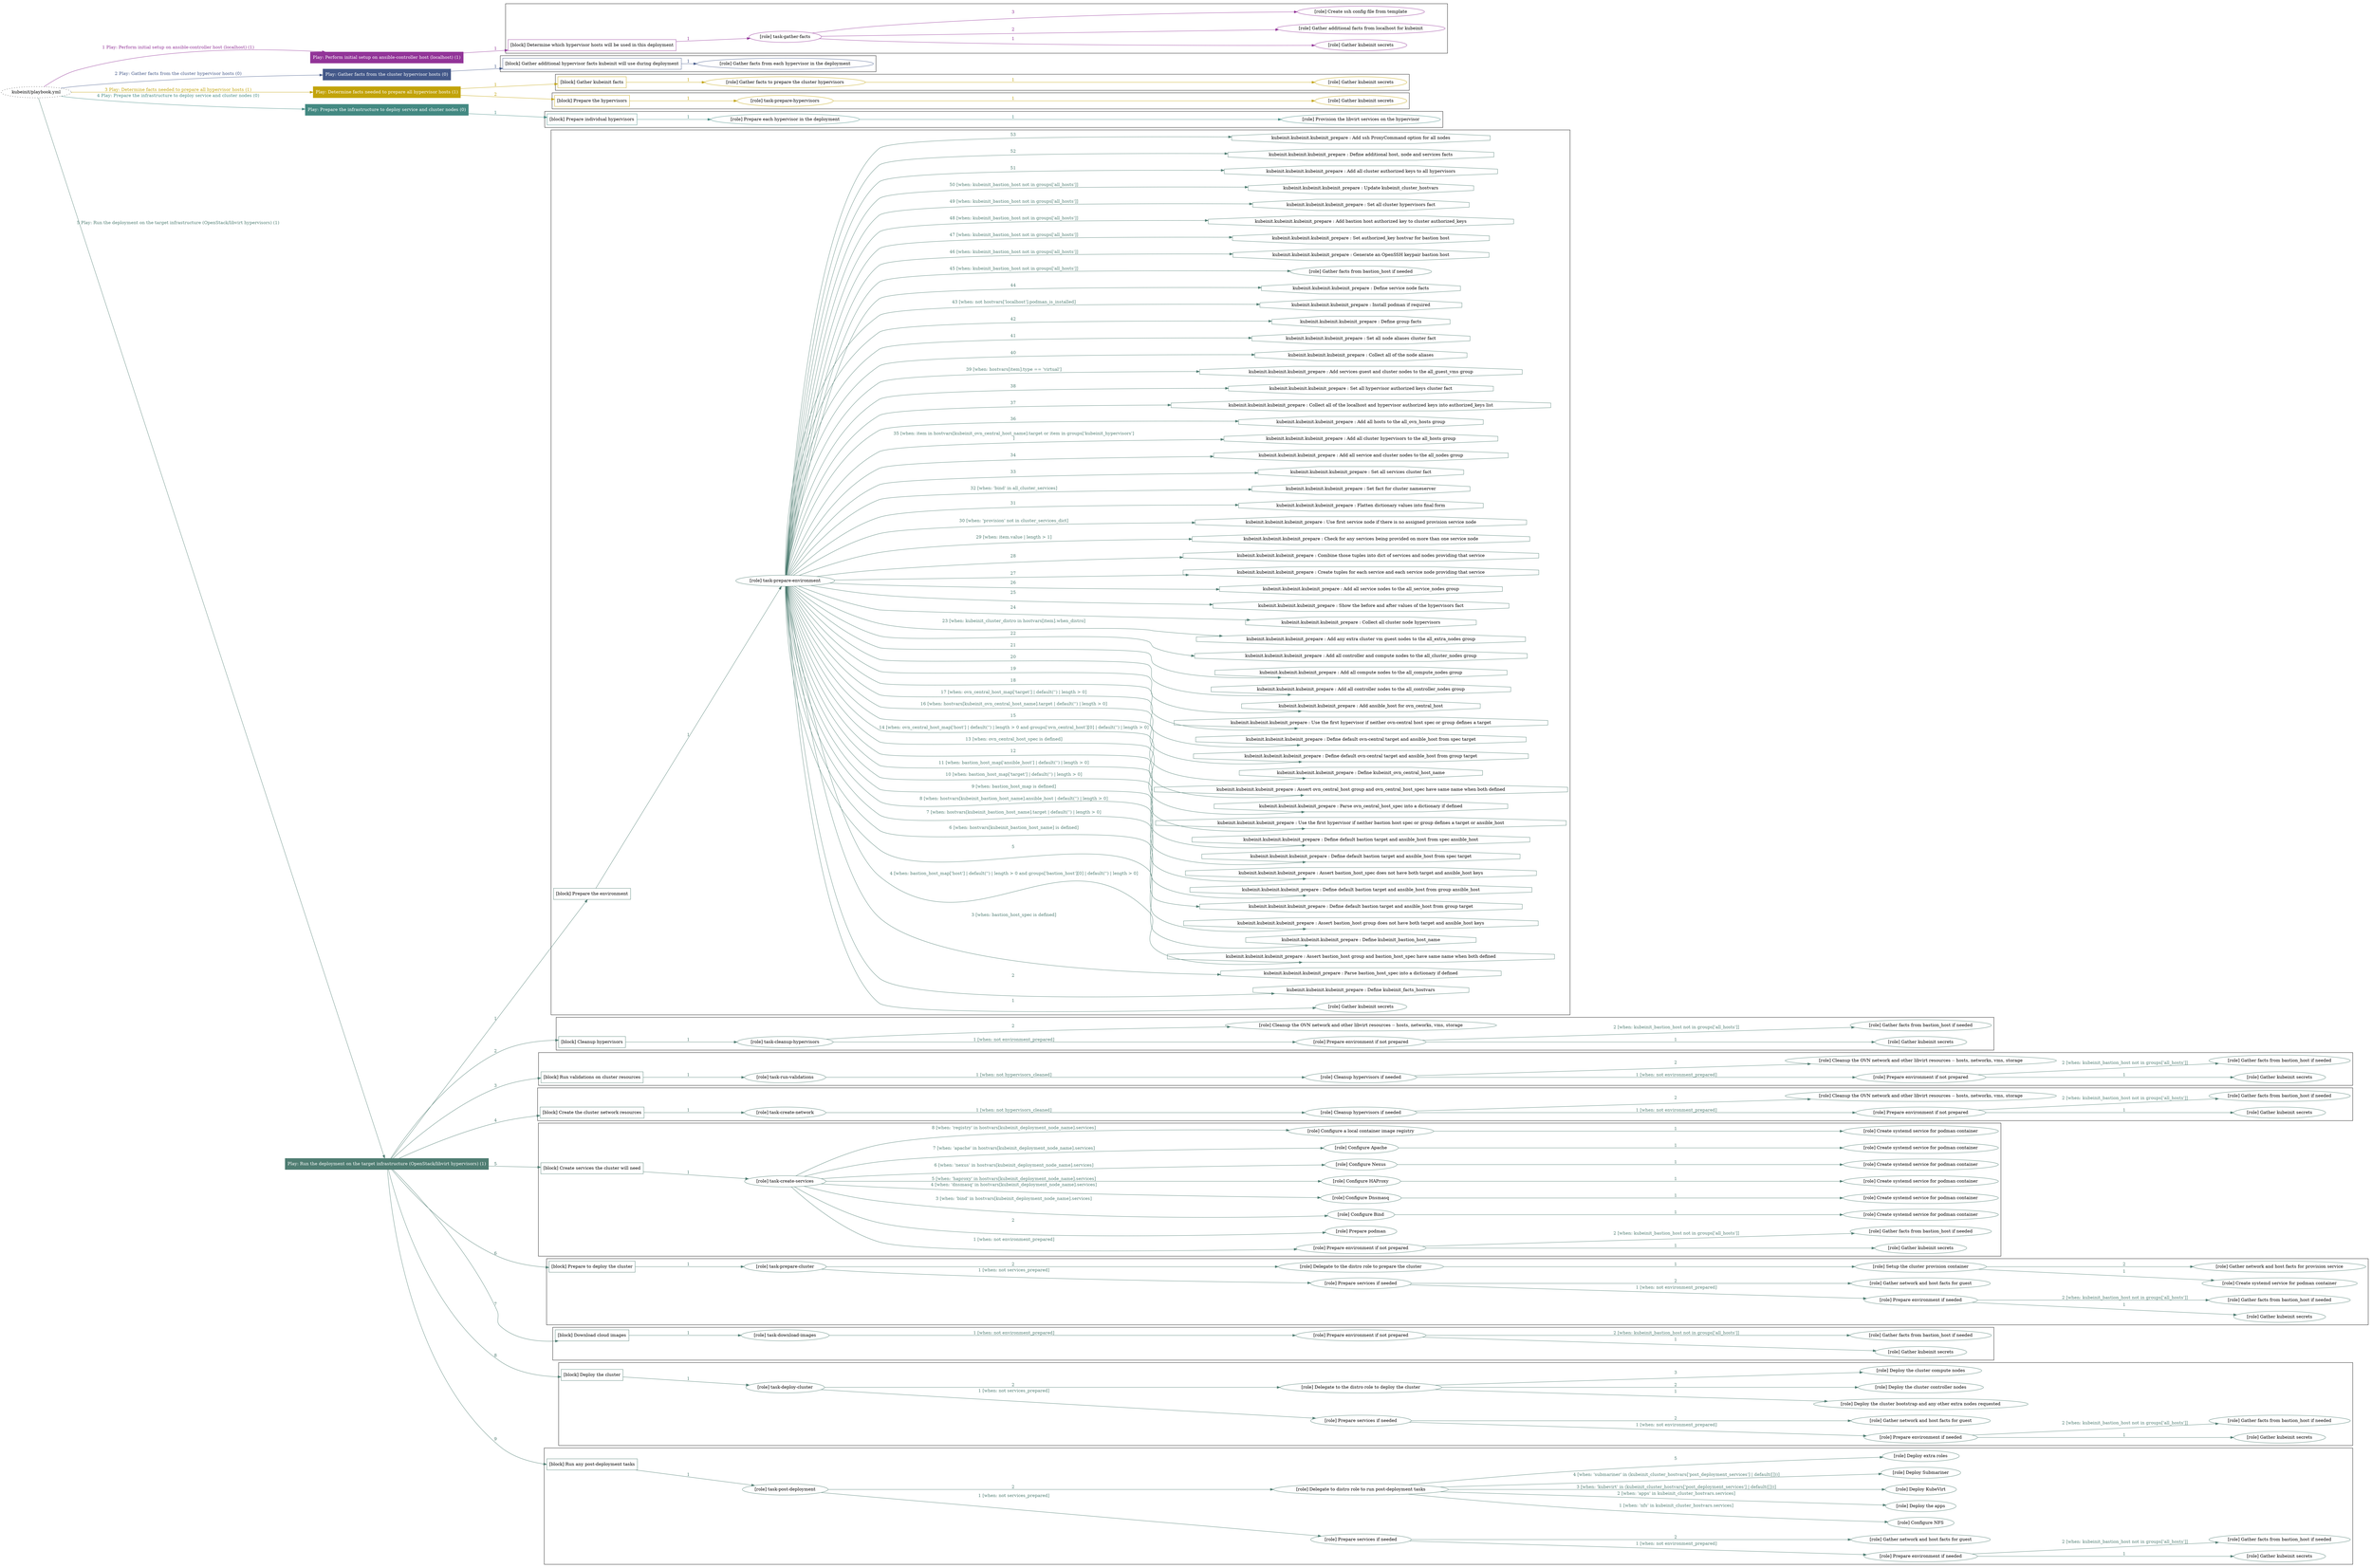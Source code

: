 digraph {
	graph [concentrate=true ordering=in rankdir=LR ratio=fill]
	edge [esep=5 sep=10]
	"kubeinit/playbook.yml" [URL="/home/runner/work/kubeinit/kubeinit/kubeinit/playbook.yml" id=playbook_2b155541 style=dotted]
	"kubeinit/playbook.yml" -> play_cd0eacae [label="1 Play: Perform initial setup on ansible-controller host (localhost) (1)" color="#923498" fontcolor="#923498" id=edge_play_cd0eacae labeltooltip="1 Play: Perform initial setup on ansible-controller host (localhost) (1)" tooltip="1 Play: Perform initial setup on ansible-controller host (localhost) (1)"]
	subgraph "Play: Perform initial setup on ansible-controller host (localhost) (1)" {
		play_cd0eacae [label="Play: Perform initial setup on ansible-controller host (localhost) (1)" URL="/home/runner/work/kubeinit/kubeinit/kubeinit/playbook.yml" color="#923498" fontcolor="#ffffff" id=play_cd0eacae shape=box style=filled tooltip=localhost]
		play_cd0eacae -> block_93aff9d1 [label=1 color="#923498" fontcolor="#923498" id=edge_block_93aff9d1 labeltooltip=1 tooltip=1]
		subgraph cluster_block_93aff9d1 {
			block_93aff9d1 [label="[block] Determine which hypervisor hosts will be used in this deployment" URL="/home/runner/work/kubeinit/kubeinit/kubeinit/playbook.yml" color="#923498" id=block_93aff9d1 labeltooltip="Determine which hypervisor hosts will be used in this deployment" shape=box tooltip="Determine which hypervisor hosts will be used in this deployment"]
			block_93aff9d1 -> role_b8a15d4e [label="1 " color="#923498" fontcolor="#923498" id=edge_role_b8a15d4e labeltooltip="1 " tooltip="1 "]
			subgraph "task-gather-facts" {
				role_b8a15d4e [label="[role] task-gather-facts" URL="/home/runner/work/kubeinit/kubeinit/kubeinit/playbook.yml" color="#923498" id=role_b8a15d4e tooltip="task-gather-facts"]
				role_b8a15d4e -> role_89a425cd [label="1 " color="#923498" fontcolor="#923498" id=edge_role_89a425cd labeltooltip="1 " tooltip="1 "]
				subgraph "Gather kubeinit secrets" {
					role_89a425cd [label="[role] Gather kubeinit secrets" URL="/home/runner/.ansible/collections/ansible_collections/kubeinit/kubeinit/roles/kubeinit_prepare/tasks/build_hypervisors_group.yml" color="#923498" id=role_89a425cd tooltip="Gather kubeinit secrets"]
				}
				role_b8a15d4e -> role_c870f12e [label="2 " color="#923498" fontcolor="#923498" id=edge_role_c870f12e labeltooltip="2 " tooltip="2 "]
				subgraph "Gather additional facts from localhost for kubeinit" {
					role_c870f12e [label="[role] Gather additional facts from localhost for kubeinit" URL="/home/runner/.ansible/collections/ansible_collections/kubeinit/kubeinit/roles/kubeinit_prepare/tasks/build_hypervisors_group.yml" color="#923498" id=role_c870f12e tooltip="Gather additional facts from localhost for kubeinit"]
				}
				role_b8a15d4e -> role_5e6074e3 [label="3 " color="#923498" fontcolor="#923498" id=edge_role_5e6074e3 labeltooltip="3 " tooltip="3 "]
				subgraph "Create ssh config file from template" {
					role_5e6074e3 [label="[role] Create ssh config file from template" URL="/home/runner/.ansible/collections/ansible_collections/kubeinit/kubeinit/roles/kubeinit_prepare/tasks/build_hypervisors_group.yml" color="#923498" id=role_5e6074e3 tooltip="Create ssh config file from template"]
				}
			}
		}
	}
	"kubeinit/playbook.yml" -> play_76fbb0fe [label="2 Play: Gather facts from the cluster hypervisor hosts (0)" color="#435889" fontcolor="#435889" id=edge_play_76fbb0fe labeltooltip="2 Play: Gather facts from the cluster hypervisor hosts (0)" tooltip="2 Play: Gather facts from the cluster hypervisor hosts (0)"]
	subgraph "Play: Gather facts from the cluster hypervisor hosts (0)" {
		play_76fbb0fe [label="Play: Gather facts from the cluster hypervisor hosts (0)" URL="/home/runner/work/kubeinit/kubeinit/kubeinit/playbook.yml" color="#435889" fontcolor="#ffffff" id=play_76fbb0fe shape=box style=filled tooltip="Play: Gather facts from the cluster hypervisor hosts (0)"]
		play_76fbb0fe -> block_3abdce7c [label=1 color="#435889" fontcolor="#435889" id=edge_block_3abdce7c labeltooltip=1 tooltip=1]
		subgraph cluster_block_3abdce7c {
			block_3abdce7c [label="[block] Gather additional hypervisor facts kubeinit will use during deployment" URL="/home/runner/work/kubeinit/kubeinit/kubeinit/playbook.yml" color="#435889" id=block_3abdce7c labeltooltip="Gather additional hypervisor facts kubeinit will use during deployment" shape=box tooltip="Gather additional hypervisor facts kubeinit will use during deployment"]
			block_3abdce7c -> role_a38957fb [label="1 " color="#435889" fontcolor="#435889" id=edge_role_a38957fb labeltooltip="1 " tooltip="1 "]
			subgraph "Gather facts from each hypervisor in the deployment" {
				role_a38957fb [label="[role] Gather facts from each hypervisor in the deployment" URL="/home/runner/work/kubeinit/kubeinit/kubeinit/playbook.yml" color="#435889" id=role_a38957fb tooltip="Gather facts from each hypervisor in the deployment"]
			}
		}
	}
	"kubeinit/playbook.yml" -> play_3e467cc4 [label="3 Play: Determine facts needed to prepare all hypervisor hosts (1)" color="#c2a30a" fontcolor="#c2a30a" id=edge_play_3e467cc4 labeltooltip="3 Play: Determine facts needed to prepare all hypervisor hosts (1)" tooltip="3 Play: Determine facts needed to prepare all hypervisor hosts (1)"]
	subgraph "Play: Determine facts needed to prepare all hypervisor hosts (1)" {
		play_3e467cc4 [label="Play: Determine facts needed to prepare all hypervisor hosts (1)" URL="/home/runner/work/kubeinit/kubeinit/kubeinit/playbook.yml" color="#c2a30a" fontcolor="#ffffff" id=play_3e467cc4 shape=box style=filled tooltip=localhost]
		play_3e467cc4 -> block_b48adadd [label=1 color="#c2a30a" fontcolor="#c2a30a" id=edge_block_b48adadd labeltooltip=1 tooltip=1]
		subgraph cluster_block_b48adadd {
			block_b48adadd [label="[block] Gather kubeinit facts" URL="/home/runner/work/kubeinit/kubeinit/kubeinit/playbook.yml" color="#c2a30a" id=block_b48adadd labeltooltip="Gather kubeinit facts" shape=box tooltip="Gather kubeinit facts"]
			block_b48adadd -> role_a2661446 [label="1 " color="#c2a30a" fontcolor="#c2a30a" id=edge_role_a2661446 labeltooltip="1 " tooltip="1 "]
			subgraph "Gather facts to prepare the cluster hypervisors" {
				role_a2661446 [label="[role] Gather facts to prepare the cluster hypervisors" URL="/home/runner/work/kubeinit/kubeinit/kubeinit/playbook.yml" color="#c2a30a" id=role_a2661446 tooltip="Gather facts to prepare the cluster hypervisors"]
				role_a2661446 -> role_df6a62a6 [label="1 " color="#c2a30a" fontcolor="#c2a30a" id=edge_role_df6a62a6 labeltooltip="1 " tooltip="1 "]
				subgraph "Gather kubeinit secrets" {
					role_df6a62a6 [label="[role] Gather kubeinit secrets" URL="/home/runner/.ansible/collections/ansible_collections/kubeinit/kubeinit/roles/kubeinit_prepare/tasks/gather_kubeinit_facts.yml" color="#c2a30a" id=role_df6a62a6 tooltip="Gather kubeinit secrets"]
				}
			}
		}
		play_3e467cc4 -> block_bcb81062 [label=2 color="#c2a30a" fontcolor="#c2a30a" id=edge_block_bcb81062 labeltooltip=2 tooltip=2]
		subgraph cluster_block_bcb81062 {
			block_bcb81062 [label="[block] Prepare the hypervisors" URL="/home/runner/work/kubeinit/kubeinit/kubeinit/playbook.yml" color="#c2a30a" id=block_bcb81062 labeltooltip="Prepare the hypervisors" shape=box tooltip="Prepare the hypervisors"]
			block_bcb81062 -> role_9ffcc84e [label="1 " color="#c2a30a" fontcolor="#c2a30a" id=edge_role_9ffcc84e labeltooltip="1 " tooltip="1 "]
			subgraph "task-prepare-hypervisors" {
				role_9ffcc84e [label="[role] task-prepare-hypervisors" URL="/home/runner/work/kubeinit/kubeinit/kubeinit/playbook.yml" color="#c2a30a" id=role_9ffcc84e tooltip="task-prepare-hypervisors"]
				role_9ffcc84e -> role_99c6d33b [label="1 " color="#c2a30a" fontcolor="#c2a30a" id=edge_role_99c6d33b labeltooltip="1 " tooltip="1 "]
				subgraph "Gather kubeinit secrets" {
					role_99c6d33b [label="[role] Gather kubeinit secrets" URL="/home/runner/.ansible/collections/ansible_collections/kubeinit/kubeinit/roles/kubeinit_prepare/tasks/gather_kubeinit_facts.yml" color="#c2a30a" id=role_99c6d33b tooltip="Gather kubeinit secrets"]
				}
			}
		}
	}
	"kubeinit/playbook.yml" -> play_72ac2f11 [label="4 Play: Prepare the infrastructure to deploy service and cluster nodes (0)" color="#438982" fontcolor="#438982" id=edge_play_72ac2f11 labeltooltip="4 Play: Prepare the infrastructure to deploy service and cluster nodes (0)" tooltip="4 Play: Prepare the infrastructure to deploy service and cluster nodes (0)"]
	subgraph "Play: Prepare the infrastructure to deploy service and cluster nodes (0)" {
		play_72ac2f11 [label="Play: Prepare the infrastructure to deploy service and cluster nodes (0)" URL="/home/runner/work/kubeinit/kubeinit/kubeinit/playbook.yml" color="#438982" fontcolor="#ffffff" id=play_72ac2f11 shape=box style=filled tooltip="Play: Prepare the infrastructure to deploy service and cluster nodes (0)"]
		play_72ac2f11 -> block_a446fc29 [label=1 color="#438982" fontcolor="#438982" id=edge_block_a446fc29 labeltooltip=1 tooltip=1]
		subgraph cluster_block_a446fc29 {
			block_a446fc29 [label="[block] Prepare individual hypervisors" URL="/home/runner/work/kubeinit/kubeinit/kubeinit/playbook.yml" color="#438982" id=block_a446fc29 labeltooltip="Prepare individual hypervisors" shape=box tooltip="Prepare individual hypervisors"]
			block_a446fc29 -> role_c63adfcf [label="1 " color="#438982" fontcolor="#438982" id=edge_role_c63adfcf labeltooltip="1 " tooltip="1 "]
			subgraph "Prepare each hypervisor in the deployment" {
				role_c63adfcf [label="[role] Prepare each hypervisor in the deployment" URL="/home/runner/work/kubeinit/kubeinit/kubeinit/playbook.yml" color="#438982" id=role_c63adfcf tooltip="Prepare each hypervisor in the deployment"]
				role_c63adfcf -> role_07076dd8 [label="1 " color="#438982" fontcolor="#438982" id=edge_role_07076dd8 labeltooltip="1 " tooltip="1 "]
				subgraph "Provision the libvirt services on the hypervisor" {
					role_07076dd8 [label="[role] Provision the libvirt services on the hypervisor" URL="/home/runner/.ansible/collections/ansible_collections/kubeinit/kubeinit/roles/kubeinit_prepare/tasks/prepare_hypervisor.yml" color="#438982" id=role_07076dd8 tooltip="Provision the libvirt services on the hypervisor"]
				}
			}
		}
	}
	"kubeinit/playbook.yml" -> play_882f23fa [label="5 Play: Run the deployment on the target infrastructure (OpenStack/libvirt hypervisors) (1)" color="#4f7d72" fontcolor="#4f7d72" id=edge_play_882f23fa labeltooltip="5 Play: Run the deployment on the target infrastructure (OpenStack/libvirt hypervisors) (1)" tooltip="5 Play: Run the deployment on the target infrastructure (OpenStack/libvirt hypervisors) (1)"]
	subgraph "Play: Run the deployment on the target infrastructure (OpenStack/libvirt hypervisors) (1)" {
		play_882f23fa [label="Play: Run the deployment on the target infrastructure (OpenStack/libvirt hypervisors) (1)" URL="/home/runner/work/kubeinit/kubeinit/kubeinit/playbook.yml" color="#4f7d72" fontcolor="#ffffff" id=play_882f23fa shape=box style=filled tooltip=localhost]
		play_882f23fa -> block_dbd1c8e8 [label=1 color="#4f7d72" fontcolor="#4f7d72" id=edge_block_dbd1c8e8 labeltooltip=1 tooltip=1]
		subgraph cluster_block_dbd1c8e8 {
			block_dbd1c8e8 [label="[block] Prepare the environment" URL="/home/runner/work/kubeinit/kubeinit/kubeinit/playbook.yml" color="#4f7d72" id=block_dbd1c8e8 labeltooltip="Prepare the environment" shape=box tooltip="Prepare the environment"]
			block_dbd1c8e8 -> role_d13c1e9a [label="1 " color="#4f7d72" fontcolor="#4f7d72" id=edge_role_d13c1e9a labeltooltip="1 " tooltip="1 "]
			subgraph "task-prepare-environment" {
				role_d13c1e9a [label="[role] task-prepare-environment" URL="/home/runner/work/kubeinit/kubeinit/kubeinit/playbook.yml" color="#4f7d72" id=role_d13c1e9a tooltip="task-prepare-environment"]
				role_d13c1e9a -> role_631ac283 [label="1 " color="#4f7d72" fontcolor="#4f7d72" id=edge_role_631ac283 labeltooltip="1 " tooltip="1 "]
				subgraph "Gather kubeinit secrets" {
					role_631ac283 [label="[role] Gather kubeinit secrets" URL="/home/runner/.ansible/collections/ansible_collections/kubeinit/kubeinit/roles/kubeinit_prepare/tasks/gather_kubeinit_facts.yml" color="#4f7d72" id=role_631ac283 tooltip="Gather kubeinit secrets"]
				}
				task_1216b05a [label="kubeinit.kubeinit.kubeinit_prepare : Define kubeinit_facts_hostvars" URL="/home/runner/.ansible/collections/ansible_collections/kubeinit/kubeinit/roles/kubeinit_prepare/tasks/main.yml" color="#4f7d72" id=task_1216b05a shape=octagon tooltip="kubeinit.kubeinit.kubeinit_prepare : Define kubeinit_facts_hostvars"]
				role_d13c1e9a -> task_1216b05a [label="2 " color="#4f7d72" fontcolor="#4f7d72" id=edge_task_1216b05a labeltooltip="2 " tooltip="2 "]
				task_f876609f [label="kubeinit.kubeinit.kubeinit_prepare : Parse bastion_host_spec into a dictionary if defined" URL="/home/runner/.ansible/collections/ansible_collections/kubeinit/kubeinit/roles/kubeinit_prepare/tasks/main.yml" color="#4f7d72" id=task_f876609f shape=octagon tooltip="kubeinit.kubeinit.kubeinit_prepare : Parse bastion_host_spec into a dictionary if defined"]
				role_d13c1e9a -> task_f876609f [label="3 [when: bastion_host_spec is defined]" color="#4f7d72" fontcolor="#4f7d72" id=edge_task_f876609f labeltooltip="3 [when: bastion_host_spec is defined]" tooltip="3 [when: bastion_host_spec is defined]"]
				task_291fd128 [label="kubeinit.kubeinit.kubeinit_prepare : Assert bastion_host group and bastion_host_spec have same name when both defined" URL="/home/runner/.ansible/collections/ansible_collections/kubeinit/kubeinit/roles/kubeinit_prepare/tasks/main.yml" color="#4f7d72" id=task_291fd128 shape=octagon tooltip="kubeinit.kubeinit.kubeinit_prepare : Assert bastion_host group and bastion_host_spec have same name when both defined"]
				role_d13c1e9a -> task_291fd128 [label="4 [when: bastion_host_map['host'] | default('') | length > 0 and groups['bastion_host'][0] | default('') | length > 0]" color="#4f7d72" fontcolor="#4f7d72" id=edge_task_291fd128 labeltooltip="4 [when: bastion_host_map['host'] | default('') | length > 0 and groups['bastion_host'][0] | default('') | length > 0]" tooltip="4 [when: bastion_host_map['host'] | default('') | length > 0 and groups['bastion_host'][0] | default('') | length > 0]"]
				task_76269548 [label="kubeinit.kubeinit.kubeinit_prepare : Define kubeinit_bastion_host_name" URL="/home/runner/.ansible/collections/ansible_collections/kubeinit/kubeinit/roles/kubeinit_prepare/tasks/main.yml" color="#4f7d72" id=task_76269548 shape=octagon tooltip="kubeinit.kubeinit.kubeinit_prepare : Define kubeinit_bastion_host_name"]
				role_d13c1e9a -> task_76269548 [label="5 " color="#4f7d72" fontcolor="#4f7d72" id=edge_task_76269548 labeltooltip="5 " tooltip="5 "]
				task_4b850505 [label="kubeinit.kubeinit.kubeinit_prepare : Assert bastion_host group does not have both target and ansible_host keys" URL="/home/runner/.ansible/collections/ansible_collections/kubeinit/kubeinit/roles/kubeinit_prepare/tasks/main.yml" color="#4f7d72" id=task_4b850505 shape=octagon tooltip="kubeinit.kubeinit.kubeinit_prepare : Assert bastion_host group does not have both target and ansible_host keys"]
				role_d13c1e9a -> task_4b850505 [label="6 [when: hostvars[kubeinit_bastion_host_name] is defined]" color="#4f7d72" fontcolor="#4f7d72" id=edge_task_4b850505 labeltooltip="6 [when: hostvars[kubeinit_bastion_host_name] is defined]" tooltip="6 [when: hostvars[kubeinit_bastion_host_name] is defined]"]
				task_12d31684 [label="kubeinit.kubeinit.kubeinit_prepare : Define default bastion target and ansible_host from group target" URL="/home/runner/.ansible/collections/ansible_collections/kubeinit/kubeinit/roles/kubeinit_prepare/tasks/main.yml" color="#4f7d72" id=task_12d31684 shape=octagon tooltip="kubeinit.kubeinit.kubeinit_prepare : Define default bastion target and ansible_host from group target"]
				role_d13c1e9a -> task_12d31684 [label="7 [when: hostvars[kubeinit_bastion_host_name].target | default('') | length > 0]" color="#4f7d72" fontcolor="#4f7d72" id=edge_task_12d31684 labeltooltip="7 [when: hostvars[kubeinit_bastion_host_name].target | default('') | length > 0]" tooltip="7 [when: hostvars[kubeinit_bastion_host_name].target | default('') | length > 0]"]
				task_3d197769 [label="kubeinit.kubeinit.kubeinit_prepare : Define default bastion target and ansible_host from group ansible_host" URL="/home/runner/.ansible/collections/ansible_collections/kubeinit/kubeinit/roles/kubeinit_prepare/tasks/main.yml" color="#4f7d72" id=task_3d197769 shape=octagon tooltip="kubeinit.kubeinit.kubeinit_prepare : Define default bastion target and ansible_host from group ansible_host"]
				role_d13c1e9a -> task_3d197769 [label="8 [when: hostvars[kubeinit_bastion_host_name].ansible_host | default('') | length > 0]" color="#4f7d72" fontcolor="#4f7d72" id=edge_task_3d197769 labeltooltip="8 [when: hostvars[kubeinit_bastion_host_name].ansible_host | default('') | length > 0]" tooltip="8 [when: hostvars[kubeinit_bastion_host_name].ansible_host | default('') | length > 0]"]
				task_e93079b1 [label="kubeinit.kubeinit.kubeinit_prepare : Assert bastion_host_spec does not have both target and ansible_host keys" URL="/home/runner/.ansible/collections/ansible_collections/kubeinit/kubeinit/roles/kubeinit_prepare/tasks/main.yml" color="#4f7d72" id=task_e93079b1 shape=octagon tooltip="kubeinit.kubeinit.kubeinit_prepare : Assert bastion_host_spec does not have both target and ansible_host keys"]
				role_d13c1e9a -> task_e93079b1 [label="9 [when: bastion_host_map is defined]" color="#4f7d72" fontcolor="#4f7d72" id=edge_task_e93079b1 labeltooltip="9 [when: bastion_host_map is defined]" tooltip="9 [when: bastion_host_map is defined]"]
				task_dae1f97f [label="kubeinit.kubeinit.kubeinit_prepare : Define default bastion target and ansible_host from spec target" URL="/home/runner/.ansible/collections/ansible_collections/kubeinit/kubeinit/roles/kubeinit_prepare/tasks/main.yml" color="#4f7d72" id=task_dae1f97f shape=octagon tooltip="kubeinit.kubeinit.kubeinit_prepare : Define default bastion target and ansible_host from spec target"]
				role_d13c1e9a -> task_dae1f97f [label="10 [when: bastion_host_map['target'] | default('') | length > 0]" color="#4f7d72" fontcolor="#4f7d72" id=edge_task_dae1f97f labeltooltip="10 [when: bastion_host_map['target'] | default('') | length > 0]" tooltip="10 [when: bastion_host_map['target'] | default('') | length > 0]"]
				task_351cebf3 [label="kubeinit.kubeinit.kubeinit_prepare : Define default bastion target and ansible_host from spec ansible_host" URL="/home/runner/.ansible/collections/ansible_collections/kubeinit/kubeinit/roles/kubeinit_prepare/tasks/main.yml" color="#4f7d72" id=task_351cebf3 shape=octagon tooltip="kubeinit.kubeinit.kubeinit_prepare : Define default bastion target and ansible_host from spec ansible_host"]
				role_d13c1e9a -> task_351cebf3 [label="11 [when: bastion_host_map['ansible_host'] | default('') | length > 0]" color="#4f7d72" fontcolor="#4f7d72" id=edge_task_351cebf3 labeltooltip="11 [when: bastion_host_map['ansible_host'] | default('') | length > 0]" tooltip="11 [when: bastion_host_map['ansible_host'] | default('') | length > 0]"]
				task_15fdb33e [label="kubeinit.kubeinit.kubeinit_prepare : Use the first hypervisor if neither bastion host spec or group defines a target or ansible_host" URL="/home/runner/.ansible/collections/ansible_collections/kubeinit/kubeinit/roles/kubeinit_prepare/tasks/main.yml" color="#4f7d72" id=task_15fdb33e shape=octagon tooltip="kubeinit.kubeinit.kubeinit_prepare : Use the first hypervisor if neither bastion host spec or group defines a target or ansible_host"]
				role_d13c1e9a -> task_15fdb33e [label="12 " color="#4f7d72" fontcolor="#4f7d72" id=edge_task_15fdb33e labeltooltip="12 " tooltip="12 "]
				task_4be9775b [label="kubeinit.kubeinit.kubeinit_prepare : Parse ovn_central_host_spec into a dictionary if defined" URL="/home/runner/.ansible/collections/ansible_collections/kubeinit/kubeinit/roles/kubeinit_prepare/tasks/main.yml" color="#4f7d72" id=task_4be9775b shape=octagon tooltip="kubeinit.kubeinit.kubeinit_prepare : Parse ovn_central_host_spec into a dictionary if defined"]
				role_d13c1e9a -> task_4be9775b [label="13 [when: ovn_central_host_spec is defined]" color="#4f7d72" fontcolor="#4f7d72" id=edge_task_4be9775b labeltooltip="13 [when: ovn_central_host_spec is defined]" tooltip="13 [when: ovn_central_host_spec is defined]"]
				task_a79acf8c [label="kubeinit.kubeinit.kubeinit_prepare : Assert ovn_central_host group and ovn_central_host_spec have same name when both defined" URL="/home/runner/.ansible/collections/ansible_collections/kubeinit/kubeinit/roles/kubeinit_prepare/tasks/main.yml" color="#4f7d72" id=task_a79acf8c shape=octagon tooltip="kubeinit.kubeinit.kubeinit_prepare : Assert ovn_central_host group and ovn_central_host_spec have same name when both defined"]
				role_d13c1e9a -> task_a79acf8c [label="14 [when: ovn_central_host_map['host'] | default('') | length > 0 and groups['ovn_central_host'][0] | default('') | length > 0]" color="#4f7d72" fontcolor="#4f7d72" id=edge_task_a79acf8c labeltooltip="14 [when: ovn_central_host_map['host'] | default('') | length > 0 and groups['ovn_central_host'][0] | default('') | length > 0]" tooltip="14 [when: ovn_central_host_map['host'] | default('') | length > 0 and groups['ovn_central_host'][0] | default('') | length > 0]"]
				task_d3c9bd02 [label="kubeinit.kubeinit.kubeinit_prepare : Define kubeinit_ovn_central_host_name" URL="/home/runner/.ansible/collections/ansible_collections/kubeinit/kubeinit/roles/kubeinit_prepare/tasks/main.yml" color="#4f7d72" id=task_d3c9bd02 shape=octagon tooltip="kubeinit.kubeinit.kubeinit_prepare : Define kubeinit_ovn_central_host_name"]
				role_d13c1e9a -> task_d3c9bd02 [label="15 " color="#4f7d72" fontcolor="#4f7d72" id=edge_task_d3c9bd02 labeltooltip="15 " tooltip="15 "]
				task_a803d27a [label="kubeinit.kubeinit.kubeinit_prepare : Define default ovn-central target and ansible_host from group target" URL="/home/runner/.ansible/collections/ansible_collections/kubeinit/kubeinit/roles/kubeinit_prepare/tasks/main.yml" color="#4f7d72" id=task_a803d27a shape=octagon tooltip="kubeinit.kubeinit.kubeinit_prepare : Define default ovn-central target and ansible_host from group target"]
				role_d13c1e9a -> task_a803d27a [label="16 [when: hostvars[kubeinit_ovn_central_host_name].target | default('') | length > 0]" color="#4f7d72" fontcolor="#4f7d72" id=edge_task_a803d27a labeltooltip="16 [when: hostvars[kubeinit_ovn_central_host_name].target | default('') | length > 0]" tooltip="16 [when: hostvars[kubeinit_ovn_central_host_name].target | default('') | length > 0]"]
				task_68910379 [label="kubeinit.kubeinit.kubeinit_prepare : Define default ovn-central target and ansible_host from spec target" URL="/home/runner/.ansible/collections/ansible_collections/kubeinit/kubeinit/roles/kubeinit_prepare/tasks/main.yml" color="#4f7d72" id=task_68910379 shape=octagon tooltip="kubeinit.kubeinit.kubeinit_prepare : Define default ovn-central target and ansible_host from spec target"]
				role_d13c1e9a -> task_68910379 [label="17 [when: ovn_central_host_map['target'] | default('') | length > 0]" color="#4f7d72" fontcolor="#4f7d72" id=edge_task_68910379 labeltooltip="17 [when: ovn_central_host_map['target'] | default('') | length > 0]" tooltip="17 [when: ovn_central_host_map['target'] | default('') | length > 0]"]
				task_91968f34 [label="kubeinit.kubeinit.kubeinit_prepare : Use the first hypervisor if neither ovn-central host spec or group defines a target" URL="/home/runner/.ansible/collections/ansible_collections/kubeinit/kubeinit/roles/kubeinit_prepare/tasks/main.yml" color="#4f7d72" id=task_91968f34 shape=octagon tooltip="kubeinit.kubeinit.kubeinit_prepare : Use the first hypervisor if neither ovn-central host spec or group defines a target"]
				role_d13c1e9a -> task_91968f34 [label="18 " color="#4f7d72" fontcolor="#4f7d72" id=edge_task_91968f34 labeltooltip="18 " tooltip="18 "]
				task_b7edf7f2 [label="kubeinit.kubeinit.kubeinit_prepare : Add ansible_host for ovn_central_host" URL="/home/runner/.ansible/collections/ansible_collections/kubeinit/kubeinit/roles/kubeinit_prepare/tasks/main.yml" color="#4f7d72" id=task_b7edf7f2 shape=octagon tooltip="kubeinit.kubeinit.kubeinit_prepare : Add ansible_host for ovn_central_host"]
				role_d13c1e9a -> task_b7edf7f2 [label="19 " color="#4f7d72" fontcolor="#4f7d72" id=edge_task_b7edf7f2 labeltooltip="19 " tooltip="19 "]
				task_700ef45b [label="kubeinit.kubeinit.kubeinit_prepare : Add all controller nodes to the all_controller_nodes group" URL="/home/runner/.ansible/collections/ansible_collections/kubeinit/kubeinit/roles/kubeinit_prepare/tasks/prepare_groups.yml" color="#4f7d72" id=task_700ef45b shape=octagon tooltip="kubeinit.kubeinit.kubeinit_prepare : Add all controller nodes to the all_controller_nodes group"]
				role_d13c1e9a -> task_700ef45b [label="20 " color="#4f7d72" fontcolor="#4f7d72" id=edge_task_700ef45b labeltooltip="20 " tooltip="20 "]
				task_8e138001 [label="kubeinit.kubeinit.kubeinit_prepare : Add all compute nodes to the all_compute_nodes group" URL="/home/runner/.ansible/collections/ansible_collections/kubeinit/kubeinit/roles/kubeinit_prepare/tasks/prepare_groups.yml" color="#4f7d72" id=task_8e138001 shape=octagon tooltip="kubeinit.kubeinit.kubeinit_prepare : Add all compute nodes to the all_compute_nodes group"]
				role_d13c1e9a -> task_8e138001 [label="21 " color="#4f7d72" fontcolor="#4f7d72" id=edge_task_8e138001 labeltooltip="21 " tooltip="21 "]
				task_d4c9ca9d [label="kubeinit.kubeinit.kubeinit_prepare : Add all controller and compute nodes to the all_cluster_nodes group" URL="/home/runner/.ansible/collections/ansible_collections/kubeinit/kubeinit/roles/kubeinit_prepare/tasks/prepare_groups.yml" color="#4f7d72" id=task_d4c9ca9d shape=octagon tooltip="kubeinit.kubeinit.kubeinit_prepare : Add all controller and compute nodes to the all_cluster_nodes group"]
				role_d13c1e9a -> task_d4c9ca9d [label="22 " color="#4f7d72" fontcolor="#4f7d72" id=edge_task_d4c9ca9d labeltooltip="22 " tooltip="22 "]
				task_b1c8245c [label="kubeinit.kubeinit.kubeinit_prepare : Add any extra cluster vm guest nodes to the all_extra_nodes group" URL="/home/runner/.ansible/collections/ansible_collections/kubeinit/kubeinit/roles/kubeinit_prepare/tasks/prepare_groups.yml" color="#4f7d72" id=task_b1c8245c shape=octagon tooltip="kubeinit.kubeinit.kubeinit_prepare : Add any extra cluster vm guest nodes to the all_extra_nodes group"]
				role_d13c1e9a -> task_b1c8245c [label="23 [when: kubeinit_cluster_distro in hostvars[item].when_distro]" color="#4f7d72" fontcolor="#4f7d72" id=edge_task_b1c8245c labeltooltip="23 [when: kubeinit_cluster_distro in hostvars[item].when_distro]" tooltip="23 [when: kubeinit_cluster_distro in hostvars[item].when_distro]"]
				task_41bda1ec [label="kubeinit.kubeinit.kubeinit_prepare : Collect all cluster node hypervisors" URL="/home/runner/.ansible/collections/ansible_collections/kubeinit/kubeinit/roles/kubeinit_prepare/tasks/prepare_groups.yml" color="#4f7d72" id=task_41bda1ec shape=octagon tooltip="kubeinit.kubeinit.kubeinit_prepare : Collect all cluster node hypervisors"]
				role_d13c1e9a -> task_41bda1ec [label="24 " color="#4f7d72" fontcolor="#4f7d72" id=edge_task_41bda1ec labeltooltip="24 " tooltip="24 "]
				task_4b76608e [label="kubeinit.kubeinit.kubeinit_prepare : Show the before and after values of the hypervisors fact" URL="/home/runner/.ansible/collections/ansible_collections/kubeinit/kubeinit/roles/kubeinit_prepare/tasks/prepare_groups.yml" color="#4f7d72" id=task_4b76608e shape=octagon tooltip="kubeinit.kubeinit.kubeinit_prepare : Show the before and after values of the hypervisors fact"]
				role_d13c1e9a -> task_4b76608e [label="25 " color="#4f7d72" fontcolor="#4f7d72" id=edge_task_4b76608e labeltooltip="25 " tooltip="25 "]
				task_21aa4b54 [label="kubeinit.kubeinit.kubeinit_prepare : Add all service nodes to the all_service_nodes group" URL="/home/runner/.ansible/collections/ansible_collections/kubeinit/kubeinit/roles/kubeinit_prepare/tasks/prepare_groups.yml" color="#4f7d72" id=task_21aa4b54 shape=octagon tooltip="kubeinit.kubeinit.kubeinit_prepare : Add all service nodes to the all_service_nodes group"]
				role_d13c1e9a -> task_21aa4b54 [label="26 " color="#4f7d72" fontcolor="#4f7d72" id=edge_task_21aa4b54 labeltooltip="26 " tooltip="26 "]
				task_8c645fbe [label="kubeinit.kubeinit.kubeinit_prepare : Create tuples for each service and each service node providing that service" URL="/home/runner/.ansible/collections/ansible_collections/kubeinit/kubeinit/roles/kubeinit_prepare/tasks/prepare_groups.yml" color="#4f7d72" id=task_8c645fbe shape=octagon tooltip="kubeinit.kubeinit.kubeinit_prepare : Create tuples for each service and each service node providing that service"]
				role_d13c1e9a -> task_8c645fbe [label="27 " color="#4f7d72" fontcolor="#4f7d72" id=edge_task_8c645fbe labeltooltip="27 " tooltip="27 "]
				task_1a8c497b [label="kubeinit.kubeinit.kubeinit_prepare : Combine those tuples into dict of services and nodes providing that service" URL="/home/runner/.ansible/collections/ansible_collections/kubeinit/kubeinit/roles/kubeinit_prepare/tasks/prepare_groups.yml" color="#4f7d72" id=task_1a8c497b shape=octagon tooltip="kubeinit.kubeinit.kubeinit_prepare : Combine those tuples into dict of services and nodes providing that service"]
				role_d13c1e9a -> task_1a8c497b [label="28 " color="#4f7d72" fontcolor="#4f7d72" id=edge_task_1a8c497b labeltooltip="28 " tooltip="28 "]
				task_dc3df41b [label="kubeinit.kubeinit.kubeinit_prepare : Check for any services being provided on more than one service node" URL="/home/runner/.ansible/collections/ansible_collections/kubeinit/kubeinit/roles/kubeinit_prepare/tasks/prepare_groups.yml" color="#4f7d72" id=task_dc3df41b shape=octagon tooltip="kubeinit.kubeinit.kubeinit_prepare : Check for any services being provided on more than one service node"]
				role_d13c1e9a -> task_dc3df41b [label="29 [when: item.value | length > 1]" color="#4f7d72" fontcolor="#4f7d72" id=edge_task_dc3df41b labeltooltip="29 [when: item.value | length > 1]" tooltip="29 [when: item.value | length > 1]"]
				task_e89dcd66 [label="kubeinit.kubeinit.kubeinit_prepare : Use first service node if there is no assigned provision service node" URL="/home/runner/.ansible/collections/ansible_collections/kubeinit/kubeinit/roles/kubeinit_prepare/tasks/prepare_groups.yml" color="#4f7d72" id=task_e89dcd66 shape=octagon tooltip="kubeinit.kubeinit.kubeinit_prepare : Use first service node if there is no assigned provision service node"]
				role_d13c1e9a -> task_e89dcd66 [label="30 [when: 'provision' not in cluster_services_dict]" color="#4f7d72" fontcolor="#4f7d72" id=edge_task_e89dcd66 labeltooltip="30 [when: 'provision' not in cluster_services_dict]" tooltip="30 [when: 'provision' not in cluster_services_dict]"]
				task_aecce3b2 [label="kubeinit.kubeinit.kubeinit_prepare : Flatten dictionary values into final form" URL="/home/runner/.ansible/collections/ansible_collections/kubeinit/kubeinit/roles/kubeinit_prepare/tasks/prepare_groups.yml" color="#4f7d72" id=task_aecce3b2 shape=octagon tooltip="kubeinit.kubeinit.kubeinit_prepare : Flatten dictionary values into final form"]
				role_d13c1e9a -> task_aecce3b2 [label="31 " color="#4f7d72" fontcolor="#4f7d72" id=edge_task_aecce3b2 labeltooltip="31 " tooltip="31 "]
				task_c8185f59 [label="kubeinit.kubeinit.kubeinit_prepare : Set fact for cluster nameserver" URL="/home/runner/.ansible/collections/ansible_collections/kubeinit/kubeinit/roles/kubeinit_prepare/tasks/prepare_groups.yml" color="#4f7d72" id=task_c8185f59 shape=octagon tooltip="kubeinit.kubeinit.kubeinit_prepare : Set fact for cluster nameserver"]
				role_d13c1e9a -> task_c8185f59 [label="32 [when: 'bind' in all_cluster_services]" color="#4f7d72" fontcolor="#4f7d72" id=edge_task_c8185f59 labeltooltip="32 [when: 'bind' in all_cluster_services]" tooltip="32 [when: 'bind' in all_cluster_services]"]
				task_1b16e7cd [label="kubeinit.kubeinit.kubeinit_prepare : Set all services cluster fact" URL="/home/runner/.ansible/collections/ansible_collections/kubeinit/kubeinit/roles/kubeinit_prepare/tasks/prepare_groups.yml" color="#4f7d72" id=task_1b16e7cd shape=octagon tooltip="kubeinit.kubeinit.kubeinit_prepare : Set all services cluster fact"]
				role_d13c1e9a -> task_1b16e7cd [label="33 " color="#4f7d72" fontcolor="#4f7d72" id=edge_task_1b16e7cd labeltooltip="33 " tooltip="33 "]
				task_ea2c9915 [label="kubeinit.kubeinit.kubeinit_prepare : Add all service and cluster nodes to the all_nodes group" URL="/home/runner/.ansible/collections/ansible_collections/kubeinit/kubeinit/roles/kubeinit_prepare/tasks/prepare_groups.yml" color="#4f7d72" id=task_ea2c9915 shape=octagon tooltip="kubeinit.kubeinit.kubeinit_prepare : Add all service and cluster nodes to the all_nodes group"]
				role_d13c1e9a -> task_ea2c9915 [label="34 " color="#4f7d72" fontcolor="#4f7d72" id=edge_task_ea2c9915 labeltooltip="34 " tooltip="34 "]
				task_9df8e9d7 [label="kubeinit.kubeinit.kubeinit_prepare : Add all cluster hypervisors to the all_hosts group" URL="/home/runner/.ansible/collections/ansible_collections/kubeinit/kubeinit/roles/kubeinit_prepare/tasks/prepare_groups.yml" color="#4f7d72" id=task_9df8e9d7 shape=octagon tooltip="kubeinit.kubeinit.kubeinit_prepare : Add all cluster hypervisors to the all_hosts group"]
				role_d13c1e9a -> task_9df8e9d7 [label="35 [when: item in hostvars[kubeinit_ovn_central_host_name].target or item in groups['kubeinit_hypervisors']
]" color="#4f7d72" fontcolor="#4f7d72" id=edge_task_9df8e9d7 labeltooltip="35 [when: item in hostvars[kubeinit_ovn_central_host_name].target or item in groups['kubeinit_hypervisors']
]" tooltip="35 [when: item in hostvars[kubeinit_ovn_central_host_name].target or item in groups['kubeinit_hypervisors']
]"]
				task_44b3fee1 [label="kubeinit.kubeinit.kubeinit_prepare : Add all hosts to the all_ovn_hosts group" URL="/home/runner/.ansible/collections/ansible_collections/kubeinit/kubeinit/roles/kubeinit_prepare/tasks/prepare_groups.yml" color="#4f7d72" id=task_44b3fee1 shape=octagon tooltip="kubeinit.kubeinit.kubeinit_prepare : Add all hosts to the all_ovn_hosts group"]
				role_d13c1e9a -> task_44b3fee1 [label="36 " color="#4f7d72" fontcolor="#4f7d72" id=edge_task_44b3fee1 labeltooltip="36 " tooltip="36 "]
				task_4dc74a2a [label="kubeinit.kubeinit.kubeinit_prepare : Collect all of the localhost and hypervisor authorized keys into authorized_keys list" URL="/home/runner/.ansible/collections/ansible_collections/kubeinit/kubeinit/roles/kubeinit_prepare/tasks/prepare_groups.yml" color="#4f7d72" id=task_4dc74a2a shape=octagon tooltip="kubeinit.kubeinit.kubeinit_prepare : Collect all of the localhost and hypervisor authorized keys into authorized_keys list"]
				role_d13c1e9a -> task_4dc74a2a [label="37 " color="#4f7d72" fontcolor="#4f7d72" id=edge_task_4dc74a2a labeltooltip="37 " tooltip="37 "]
				task_6040e8ad [label="kubeinit.kubeinit.kubeinit_prepare : Set all hypervisor authorized keys cluster fact" URL="/home/runner/.ansible/collections/ansible_collections/kubeinit/kubeinit/roles/kubeinit_prepare/tasks/prepare_groups.yml" color="#4f7d72" id=task_6040e8ad shape=octagon tooltip="kubeinit.kubeinit.kubeinit_prepare : Set all hypervisor authorized keys cluster fact"]
				role_d13c1e9a -> task_6040e8ad [label="38 " color="#4f7d72" fontcolor="#4f7d72" id=edge_task_6040e8ad labeltooltip="38 " tooltip="38 "]
				task_84300d97 [label="kubeinit.kubeinit.kubeinit_prepare : Add services guest and cluster nodes to the all_guest_vms group" URL="/home/runner/.ansible/collections/ansible_collections/kubeinit/kubeinit/roles/kubeinit_prepare/tasks/prepare_groups.yml" color="#4f7d72" id=task_84300d97 shape=octagon tooltip="kubeinit.kubeinit.kubeinit_prepare : Add services guest and cluster nodes to the all_guest_vms group"]
				role_d13c1e9a -> task_84300d97 [label="39 [when: hostvars[item].type == 'virtual']" color="#4f7d72" fontcolor="#4f7d72" id=edge_task_84300d97 labeltooltip="39 [when: hostvars[item].type == 'virtual']" tooltip="39 [when: hostvars[item].type == 'virtual']"]
				task_b525b5c9 [label="kubeinit.kubeinit.kubeinit_prepare : Collect all of the node aliases" URL="/home/runner/.ansible/collections/ansible_collections/kubeinit/kubeinit/roles/kubeinit_prepare/tasks/prepare_groups.yml" color="#4f7d72" id=task_b525b5c9 shape=octagon tooltip="kubeinit.kubeinit.kubeinit_prepare : Collect all of the node aliases"]
				role_d13c1e9a -> task_b525b5c9 [label="40 " color="#4f7d72" fontcolor="#4f7d72" id=edge_task_b525b5c9 labeltooltip="40 " tooltip="40 "]
				task_d0c8521d [label="kubeinit.kubeinit.kubeinit_prepare : Set all node aliases cluster fact" URL="/home/runner/.ansible/collections/ansible_collections/kubeinit/kubeinit/roles/kubeinit_prepare/tasks/prepare_groups.yml" color="#4f7d72" id=task_d0c8521d shape=octagon tooltip="kubeinit.kubeinit.kubeinit_prepare : Set all node aliases cluster fact"]
				role_d13c1e9a -> task_d0c8521d [label="41 " color="#4f7d72" fontcolor="#4f7d72" id=edge_task_d0c8521d labeltooltip="41 " tooltip="41 "]
				task_ae6721ac [label="kubeinit.kubeinit.kubeinit_prepare : Define group facts" URL="/home/runner/.ansible/collections/ansible_collections/kubeinit/kubeinit/roles/kubeinit_prepare/tasks/main.yml" color="#4f7d72" id=task_ae6721ac shape=octagon tooltip="kubeinit.kubeinit.kubeinit_prepare : Define group facts"]
				role_d13c1e9a -> task_ae6721ac [label="42 " color="#4f7d72" fontcolor="#4f7d72" id=edge_task_ae6721ac labeltooltip="42 " tooltip="42 "]
				task_b2a986b3 [label="kubeinit.kubeinit.kubeinit_prepare : Install podman if required" URL="/home/runner/.ansible/collections/ansible_collections/kubeinit/kubeinit/roles/kubeinit_prepare/tasks/main.yml" color="#4f7d72" id=task_b2a986b3 shape=octagon tooltip="kubeinit.kubeinit.kubeinit_prepare : Install podman if required"]
				role_d13c1e9a -> task_b2a986b3 [label="43 [when: not hostvars['localhost'].podman_is_installed]" color="#4f7d72" fontcolor="#4f7d72" id=edge_task_b2a986b3 labeltooltip="43 [when: not hostvars['localhost'].podman_is_installed]" tooltip="43 [when: not hostvars['localhost'].podman_is_installed]"]
				task_7754f458 [label="kubeinit.kubeinit.kubeinit_prepare : Define service node facts" URL="/home/runner/.ansible/collections/ansible_collections/kubeinit/kubeinit/roles/kubeinit_prepare/tasks/main.yml" color="#4f7d72" id=task_7754f458 shape=octagon tooltip="kubeinit.kubeinit.kubeinit_prepare : Define service node facts"]
				role_d13c1e9a -> task_7754f458 [label="44 " color="#4f7d72" fontcolor="#4f7d72" id=edge_task_7754f458 labeltooltip="44 " tooltip="44 "]
				role_d13c1e9a -> role_270ea454 [label="45 [when: kubeinit_bastion_host not in groups['all_hosts']]" color="#4f7d72" fontcolor="#4f7d72" id=edge_role_270ea454 labeltooltip="45 [when: kubeinit_bastion_host not in groups['all_hosts']]" tooltip="45 [when: kubeinit_bastion_host not in groups['all_hosts']]"]
				subgraph "Gather facts from bastion_host if needed" {
					role_270ea454 [label="[role] Gather facts from bastion_host if needed" URL="/home/runner/.ansible/collections/ansible_collections/kubeinit/kubeinit/roles/kubeinit_prepare/tasks/main.yml" color="#4f7d72" id=role_270ea454 tooltip="Gather facts from bastion_host if needed"]
				}
				task_11193e0a [label="kubeinit.kubeinit.kubeinit_prepare : Generate an OpenSSH keypair bastion host" URL="/home/runner/.ansible/collections/ansible_collections/kubeinit/kubeinit/roles/kubeinit_prepare/tasks/main.yml" color="#4f7d72" id=task_11193e0a shape=octagon tooltip="kubeinit.kubeinit.kubeinit_prepare : Generate an OpenSSH keypair bastion host"]
				role_d13c1e9a -> task_11193e0a [label="46 [when: kubeinit_bastion_host not in groups['all_hosts']]" color="#4f7d72" fontcolor="#4f7d72" id=edge_task_11193e0a labeltooltip="46 [when: kubeinit_bastion_host not in groups['all_hosts']]" tooltip="46 [when: kubeinit_bastion_host not in groups['all_hosts']]"]
				task_2fc170a1 [label="kubeinit.kubeinit.kubeinit_prepare : Set authorized_key hostvar for bastion host" URL="/home/runner/.ansible/collections/ansible_collections/kubeinit/kubeinit/roles/kubeinit_prepare/tasks/main.yml" color="#4f7d72" id=task_2fc170a1 shape=octagon tooltip="kubeinit.kubeinit.kubeinit_prepare : Set authorized_key hostvar for bastion host"]
				role_d13c1e9a -> task_2fc170a1 [label="47 [when: kubeinit_bastion_host not in groups['all_hosts']]" color="#4f7d72" fontcolor="#4f7d72" id=edge_task_2fc170a1 labeltooltip="47 [when: kubeinit_bastion_host not in groups['all_hosts']]" tooltip="47 [when: kubeinit_bastion_host not in groups['all_hosts']]"]
				task_cbf7b08f [label="kubeinit.kubeinit.kubeinit_prepare : Add bastion host authorized key to cluster authorized_keys" URL="/home/runner/.ansible/collections/ansible_collections/kubeinit/kubeinit/roles/kubeinit_prepare/tasks/main.yml" color="#4f7d72" id=task_cbf7b08f shape=octagon tooltip="kubeinit.kubeinit.kubeinit_prepare : Add bastion host authorized key to cluster authorized_keys"]
				role_d13c1e9a -> task_cbf7b08f [label="48 [when: kubeinit_bastion_host not in groups['all_hosts']]" color="#4f7d72" fontcolor="#4f7d72" id=edge_task_cbf7b08f labeltooltip="48 [when: kubeinit_bastion_host not in groups['all_hosts']]" tooltip="48 [when: kubeinit_bastion_host not in groups['all_hosts']]"]
				task_989138b7 [label="kubeinit.kubeinit.kubeinit_prepare : Set all cluster hypervisors fact" URL="/home/runner/.ansible/collections/ansible_collections/kubeinit/kubeinit/roles/kubeinit_prepare/tasks/main.yml" color="#4f7d72" id=task_989138b7 shape=octagon tooltip="kubeinit.kubeinit.kubeinit_prepare : Set all cluster hypervisors fact"]
				role_d13c1e9a -> task_989138b7 [label="49 [when: kubeinit_bastion_host not in groups['all_hosts']]" color="#4f7d72" fontcolor="#4f7d72" id=edge_task_989138b7 labeltooltip="49 [when: kubeinit_bastion_host not in groups['all_hosts']]" tooltip="49 [when: kubeinit_bastion_host not in groups['all_hosts']]"]
				task_7840ba5d [label="kubeinit.kubeinit.kubeinit_prepare : Update kubeinit_cluster_hostvars" URL="/home/runner/.ansible/collections/ansible_collections/kubeinit/kubeinit/roles/kubeinit_prepare/tasks/main.yml" color="#4f7d72" id=task_7840ba5d shape=octagon tooltip="kubeinit.kubeinit.kubeinit_prepare : Update kubeinit_cluster_hostvars"]
				role_d13c1e9a -> task_7840ba5d [label="50 [when: kubeinit_bastion_host not in groups['all_hosts']]" color="#4f7d72" fontcolor="#4f7d72" id=edge_task_7840ba5d labeltooltip="50 [when: kubeinit_bastion_host not in groups['all_hosts']]" tooltip="50 [when: kubeinit_bastion_host not in groups['all_hosts']]"]
				task_cd05b238 [label="kubeinit.kubeinit.kubeinit_prepare : Add all cluster authorized keys to all hypervisors" URL="/home/runner/.ansible/collections/ansible_collections/kubeinit/kubeinit/roles/kubeinit_prepare/tasks/main.yml" color="#4f7d72" id=task_cd05b238 shape=octagon tooltip="kubeinit.kubeinit.kubeinit_prepare : Add all cluster authorized keys to all hypervisors"]
				role_d13c1e9a -> task_cd05b238 [label="51 " color="#4f7d72" fontcolor="#4f7d72" id=edge_task_cd05b238 labeltooltip="51 " tooltip="51 "]
				task_d92fd718 [label="kubeinit.kubeinit.kubeinit_prepare : Define additional host, node and services facts" URL="/home/runner/.ansible/collections/ansible_collections/kubeinit/kubeinit/roles/kubeinit_prepare/tasks/main.yml" color="#4f7d72" id=task_d92fd718 shape=octagon tooltip="kubeinit.kubeinit.kubeinit_prepare : Define additional host, node and services facts"]
				role_d13c1e9a -> task_d92fd718 [label="52 " color="#4f7d72" fontcolor="#4f7d72" id=edge_task_d92fd718 labeltooltip="52 " tooltip="52 "]
				task_3c285edf [label="kubeinit.kubeinit.kubeinit_prepare : Add ssh ProxyCommand option for all nodes" URL="/home/runner/.ansible/collections/ansible_collections/kubeinit/kubeinit/roles/kubeinit_prepare/tasks/main.yml" color="#4f7d72" id=task_3c285edf shape=octagon tooltip="kubeinit.kubeinit.kubeinit_prepare : Add ssh ProxyCommand option for all nodes"]
				role_d13c1e9a -> task_3c285edf [label="53 " color="#4f7d72" fontcolor="#4f7d72" id=edge_task_3c285edf labeltooltip="53 " tooltip="53 "]
			}
		}
		play_882f23fa -> block_4aafe3d7 [label=2 color="#4f7d72" fontcolor="#4f7d72" id=edge_block_4aafe3d7 labeltooltip=2 tooltip=2]
		subgraph cluster_block_4aafe3d7 {
			block_4aafe3d7 [label="[block] Cleanup hypervisors" URL="/home/runner/work/kubeinit/kubeinit/kubeinit/playbook.yml" color="#4f7d72" id=block_4aafe3d7 labeltooltip="Cleanup hypervisors" shape=box tooltip="Cleanup hypervisors"]
			block_4aafe3d7 -> role_4bef9846 [label="1 " color="#4f7d72" fontcolor="#4f7d72" id=edge_role_4bef9846 labeltooltip="1 " tooltip="1 "]
			subgraph "task-cleanup-hypervisors" {
				role_4bef9846 [label="[role] task-cleanup-hypervisors" URL="/home/runner/work/kubeinit/kubeinit/kubeinit/playbook.yml" color="#4f7d72" id=role_4bef9846 tooltip="task-cleanup-hypervisors"]
				role_4bef9846 -> role_308c8b8f [label="1 [when: not environment_prepared]" color="#4f7d72" fontcolor="#4f7d72" id=edge_role_308c8b8f labeltooltip="1 [when: not environment_prepared]" tooltip="1 [when: not environment_prepared]"]
				subgraph "Prepare environment if not prepared" {
					role_308c8b8f [label="[role] Prepare environment if not prepared" URL="/home/runner/.ansible/collections/ansible_collections/kubeinit/kubeinit/roles/kubeinit_libvirt/tasks/cleanup_hypervisors.yml" color="#4f7d72" id=role_308c8b8f tooltip="Prepare environment if not prepared"]
					role_308c8b8f -> role_a75a1c49 [label="1 " color="#4f7d72" fontcolor="#4f7d72" id=edge_role_a75a1c49 labeltooltip="1 " tooltip="1 "]
					subgraph "Gather kubeinit secrets" {
						role_a75a1c49 [label="[role] Gather kubeinit secrets" URL="/home/runner/.ansible/collections/ansible_collections/kubeinit/kubeinit/roles/kubeinit_prepare/tasks/gather_kubeinit_facts.yml" color="#4f7d72" id=role_a75a1c49 tooltip="Gather kubeinit secrets"]
					}
					role_308c8b8f -> role_e8548fca [label="2 [when: kubeinit_bastion_host not in groups['all_hosts']]" color="#4f7d72" fontcolor="#4f7d72" id=edge_role_e8548fca labeltooltip="2 [when: kubeinit_bastion_host not in groups['all_hosts']]" tooltip="2 [when: kubeinit_bastion_host not in groups['all_hosts']]"]
					subgraph "Gather facts from bastion_host if needed" {
						role_e8548fca [label="[role] Gather facts from bastion_host if needed" URL="/home/runner/.ansible/collections/ansible_collections/kubeinit/kubeinit/roles/kubeinit_prepare/tasks/main.yml" color="#4f7d72" id=role_e8548fca tooltip="Gather facts from bastion_host if needed"]
					}
				}
				role_4bef9846 -> role_2cd301a1 [label="2 " color="#4f7d72" fontcolor="#4f7d72" id=edge_role_2cd301a1 labeltooltip="2 " tooltip="2 "]
				subgraph "Cleanup the OVN network and other libvirt resources -- hosts, networks, vms, storage" {
					role_2cd301a1 [label="[role] Cleanup the OVN network and other libvirt resources -- hosts, networks, vms, storage" URL="/home/runner/.ansible/collections/ansible_collections/kubeinit/kubeinit/roles/kubeinit_libvirt/tasks/cleanup_hypervisors.yml" color="#4f7d72" id=role_2cd301a1 tooltip="Cleanup the OVN network and other libvirt resources -- hosts, networks, vms, storage"]
				}
			}
		}
		play_882f23fa -> block_baf61138 [label=3 color="#4f7d72" fontcolor="#4f7d72" id=edge_block_baf61138 labeltooltip=3 tooltip=3]
		subgraph cluster_block_baf61138 {
			block_baf61138 [label="[block] Run validations on cluster resources" URL="/home/runner/work/kubeinit/kubeinit/kubeinit/playbook.yml" color="#4f7d72" id=block_baf61138 labeltooltip="Run validations on cluster resources" shape=box tooltip="Run validations on cluster resources"]
			block_baf61138 -> role_6d34aee7 [label="1 " color="#4f7d72" fontcolor="#4f7d72" id=edge_role_6d34aee7 labeltooltip="1 " tooltip="1 "]
			subgraph "task-run-validations" {
				role_6d34aee7 [label="[role] task-run-validations" URL="/home/runner/work/kubeinit/kubeinit/kubeinit/playbook.yml" color="#4f7d72" id=role_6d34aee7 tooltip="task-run-validations"]
				role_6d34aee7 -> role_a8cb901c [label="1 [when: not hypervisors_cleaned]" color="#4f7d72" fontcolor="#4f7d72" id=edge_role_a8cb901c labeltooltip="1 [when: not hypervisors_cleaned]" tooltip="1 [when: not hypervisors_cleaned]"]
				subgraph "Cleanup hypervisors if needed" {
					role_a8cb901c [label="[role] Cleanup hypervisors if needed" URL="/home/runner/.ansible/collections/ansible_collections/kubeinit/kubeinit/roles/kubeinit_validations/tasks/main.yml" color="#4f7d72" id=role_a8cb901c tooltip="Cleanup hypervisors if needed"]
					role_a8cb901c -> role_56cf073a [label="1 [when: not environment_prepared]" color="#4f7d72" fontcolor="#4f7d72" id=edge_role_56cf073a labeltooltip="1 [when: not environment_prepared]" tooltip="1 [when: not environment_prepared]"]
					subgraph "Prepare environment if not prepared" {
						role_56cf073a [label="[role] Prepare environment if not prepared" URL="/home/runner/.ansible/collections/ansible_collections/kubeinit/kubeinit/roles/kubeinit_libvirt/tasks/cleanup_hypervisors.yml" color="#4f7d72" id=role_56cf073a tooltip="Prepare environment if not prepared"]
						role_56cf073a -> role_5cef4874 [label="1 " color="#4f7d72" fontcolor="#4f7d72" id=edge_role_5cef4874 labeltooltip="1 " tooltip="1 "]
						subgraph "Gather kubeinit secrets" {
							role_5cef4874 [label="[role] Gather kubeinit secrets" URL="/home/runner/.ansible/collections/ansible_collections/kubeinit/kubeinit/roles/kubeinit_prepare/tasks/gather_kubeinit_facts.yml" color="#4f7d72" id=role_5cef4874 tooltip="Gather kubeinit secrets"]
						}
						role_56cf073a -> role_e6ba5abf [label="2 [when: kubeinit_bastion_host not in groups['all_hosts']]" color="#4f7d72" fontcolor="#4f7d72" id=edge_role_e6ba5abf labeltooltip="2 [when: kubeinit_bastion_host not in groups['all_hosts']]" tooltip="2 [when: kubeinit_bastion_host not in groups['all_hosts']]"]
						subgraph "Gather facts from bastion_host if needed" {
							role_e6ba5abf [label="[role] Gather facts from bastion_host if needed" URL="/home/runner/.ansible/collections/ansible_collections/kubeinit/kubeinit/roles/kubeinit_prepare/tasks/main.yml" color="#4f7d72" id=role_e6ba5abf tooltip="Gather facts from bastion_host if needed"]
						}
					}
					role_a8cb901c -> role_25318847 [label="2 " color="#4f7d72" fontcolor="#4f7d72" id=edge_role_25318847 labeltooltip="2 " tooltip="2 "]
					subgraph "Cleanup the OVN network and other libvirt resources -- hosts, networks, vms, storage" {
						role_25318847 [label="[role] Cleanup the OVN network and other libvirt resources -- hosts, networks, vms, storage" URL="/home/runner/.ansible/collections/ansible_collections/kubeinit/kubeinit/roles/kubeinit_libvirt/tasks/cleanup_hypervisors.yml" color="#4f7d72" id=role_25318847 tooltip="Cleanup the OVN network and other libvirt resources -- hosts, networks, vms, storage"]
					}
				}
			}
		}
		play_882f23fa -> block_92a3617b [label=4 color="#4f7d72" fontcolor="#4f7d72" id=edge_block_92a3617b labeltooltip=4 tooltip=4]
		subgraph cluster_block_92a3617b {
			block_92a3617b [label="[block] Create the cluster network resources" URL="/home/runner/work/kubeinit/kubeinit/kubeinit/playbook.yml" color="#4f7d72" id=block_92a3617b labeltooltip="Create the cluster network resources" shape=box tooltip="Create the cluster network resources"]
			block_92a3617b -> role_d11e512c [label="1 " color="#4f7d72" fontcolor="#4f7d72" id=edge_role_d11e512c labeltooltip="1 " tooltip="1 "]
			subgraph "task-create-network" {
				role_d11e512c [label="[role] task-create-network" URL="/home/runner/work/kubeinit/kubeinit/kubeinit/playbook.yml" color="#4f7d72" id=role_d11e512c tooltip="task-create-network"]
				role_d11e512c -> role_c1354488 [label="1 [when: not hypervisors_cleaned]" color="#4f7d72" fontcolor="#4f7d72" id=edge_role_c1354488 labeltooltip="1 [when: not hypervisors_cleaned]" tooltip="1 [when: not hypervisors_cleaned]"]
				subgraph "Cleanup hypervisors if needed" {
					role_c1354488 [label="[role] Cleanup hypervisors if needed" URL="/home/runner/.ansible/collections/ansible_collections/kubeinit/kubeinit/roles/kubeinit_libvirt/tasks/create_network.yml" color="#4f7d72" id=role_c1354488 tooltip="Cleanup hypervisors if needed"]
					role_c1354488 -> role_db020e7a [label="1 [when: not environment_prepared]" color="#4f7d72" fontcolor="#4f7d72" id=edge_role_db020e7a labeltooltip="1 [when: not environment_prepared]" tooltip="1 [when: not environment_prepared]"]
					subgraph "Prepare environment if not prepared" {
						role_db020e7a [label="[role] Prepare environment if not prepared" URL="/home/runner/.ansible/collections/ansible_collections/kubeinit/kubeinit/roles/kubeinit_libvirt/tasks/cleanup_hypervisors.yml" color="#4f7d72" id=role_db020e7a tooltip="Prepare environment if not prepared"]
						role_db020e7a -> role_b7e97b78 [label="1 " color="#4f7d72" fontcolor="#4f7d72" id=edge_role_b7e97b78 labeltooltip="1 " tooltip="1 "]
						subgraph "Gather kubeinit secrets" {
							role_b7e97b78 [label="[role] Gather kubeinit secrets" URL="/home/runner/.ansible/collections/ansible_collections/kubeinit/kubeinit/roles/kubeinit_prepare/tasks/gather_kubeinit_facts.yml" color="#4f7d72" id=role_b7e97b78 tooltip="Gather kubeinit secrets"]
						}
						role_db020e7a -> role_a4884a22 [label="2 [when: kubeinit_bastion_host not in groups['all_hosts']]" color="#4f7d72" fontcolor="#4f7d72" id=edge_role_a4884a22 labeltooltip="2 [when: kubeinit_bastion_host not in groups['all_hosts']]" tooltip="2 [when: kubeinit_bastion_host not in groups['all_hosts']]"]
						subgraph "Gather facts from bastion_host if needed" {
							role_a4884a22 [label="[role] Gather facts from bastion_host if needed" URL="/home/runner/.ansible/collections/ansible_collections/kubeinit/kubeinit/roles/kubeinit_prepare/tasks/main.yml" color="#4f7d72" id=role_a4884a22 tooltip="Gather facts from bastion_host if needed"]
						}
					}
					role_c1354488 -> role_f0ec01c4 [label="2 " color="#4f7d72" fontcolor="#4f7d72" id=edge_role_f0ec01c4 labeltooltip="2 " tooltip="2 "]
					subgraph "Cleanup the OVN network and other libvirt resources -- hosts, networks, vms, storage" {
						role_f0ec01c4 [label="[role] Cleanup the OVN network and other libvirt resources -- hosts, networks, vms, storage" URL="/home/runner/.ansible/collections/ansible_collections/kubeinit/kubeinit/roles/kubeinit_libvirt/tasks/cleanup_hypervisors.yml" color="#4f7d72" id=role_f0ec01c4 tooltip="Cleanup the OVN network and other libvirt resources -- hosts, networks, vms, storage"]
					}
				}
			}
		}
		play_882f23fa -> block_9d13e295 [label=5 color="#4f7d72" fontcolor="#4f7d72" id=edge_block_9d13e295 labeltooltip=5 tooltip=5]
		subgraph cluster_block_9d13e295 {
			block_9d13e295 [label="[block] Create services the cluster will need" URL="/home/runner/work/kubeinit/kubeinit/kubeinit/playbook.yml" color="#4f7d72" id=block_9d13e295 labeltooltip="Create services the cluster will need" shape=box tooltip="Create services the cluster will need"]
			block_9d13e295 -> role_659a4d6e [label="1 " color="#4f7d72" fontcolor="#4f7d72" id=edge_role_659a4d6e labeltooltip="1 " tooltip="1 "]
			subgraph "task-create-services" {
				role_659a4d6e [label="[role] task-create-services" URL="/home/runner/work/kubeinit/kubeinit/kubeinit/playbook.yml" color="#4f7d72" id=role_659a4d6e tooltip="task-create-services"]
				role_659a4d6e -> role_0b4b8bbb [label="1 [when: not environment_prepared]" color="#4f7d72" fontcolor="#4f7d72" id=edge_role_0b4b8bbb labeltooltip="1 [when: not environment_prepared]" tooltip="1 [when: not environment_prepared]"]
				subgraph "Prepare environment if not prepared" {
					role_0b4b8bbb [label="[role] Prepare environment if not prepared" URL="/home/runner/.ansible/collections/ansible_collections/kubeinit/kubeinit/roles/kubeinit_services/tasks/main.yml" color="#4f7d72" id=role_0b4b8bbb tooltip="Prepare environment if not prepared"]
					role_0b4b8bbb -> role_d87075b0 [label="1 " color="#4f7d72" fontcolor="#4f7d72" id=edge_role_d87075b0 labeltooltip="1 " tooltip="1 "]
					subgraph "Gather kubeinit secrets" {
						role_d87075b0 [label="[role] Gather kubeinit secrets" URL="/home/runner/.ansible/collections/ansible_collections/kubeinit/kubeinit/roles/kubeinit_prepare/tasks/gather_kubeinit_facts.yml" color="#4f7d72" id=role_d87075b0 tooltip="Gather kubeinit secrets"]
					}
					role_0b4b8bbb -> role_6440ae86 [label="2 [when: kubeinit_bastion_host not in groups['all_hosts']]" color="#4f7d72" fontcolor="#4f7d72" id=edge_role_6440ae86 labeltooltip="2 [when: kubeinit_bastion_host not in groups['all_hosts']]" tooltip="2 [when: kubeinit_bastion_host not in groups['all_hosts']]"]
					subgraph "Gather facts from bastion_host if needed" {
						role_6440ae86 [label="[role] Gather facts from bastion_host if needed" URL="/home/runner/.ansible/collections/ansible_collections/kubeinit/kubeinit/roles/kubeinit_prepare/tasks/main.yml" color="#4f7d72" id=role_6440ae86 tooltip="Gather facts from bastion_host if needed"]
					}
				}
				role_659a4d6e -> role_42855d38 [label="2 " color="#4f7d72" fontcolor="#4f7d72" id=edge_role_42855d38 labeltooltip="2 " tooltip="2 "]
				subgraph "Prepare podman" {
					role_42855d38 [label="[role] Prepare podman" URL="/home/runner/.ansible/collections/ansible_collections/kubeinit/kubeinit/roles/kubeinit_services/tasks/00_create_service_pod.yml" color="#4f7d72" id=role_42855d38 tooltip="Prepare podman"]
				}
				role_659a4d6e -> role_31507b82 [label="3 [when: 'bind' in hostvars[kubeinit_deployment_node_name].services]" color="#4f7d72" fontcolor="#4f7d72" id=edge_role_31507b82 labeltooltip="3 [when: 'bind' in hostvars[kubeinit_deployment_node_name].services]" tooltip="3 [when: 'bind' in hostvars[kubeinit_deployment_node_name].services]"]
				subgraph "Configure Bind" {
					role_31507b82 [label="[role] Configure Bind" URL="/home/runner/.ansible/collections/ansible_collections/kubeinit/kubeinit/roles/kubeinit_services/tasks/start_services_containers.yml" color="#4f7d72" id=role_31507b82 tooltip="Configure Bind"]
					role_31507b82 -> role_c7a1a623 [label="1 " color="#4f7d72" fontcolor="#4f7d72" id=edge_role_c7a1a623 labeltooltip="1 " tooltip="1 "]
					subgraph "Create systemd service for podman container" {
						role_c7a1a623 [label="[role] Create systemd service for podman container" URL="/home/runner/.ansible/collections/ansible_collections/kubeinit/kubeinit/roles/kubeinit_bind/tasks/main.yml" color="#4f7d72" id=role_c7a1a623 tooltip="Create systemd service for podman container"]
					}
				}
				role_659a4d6e -> role_ece2b861 [label="4 [when: 'dnsmasq' in hostvars[kubeinit_deployment_node_name].services]" color="#4f7d72" fontcolor="#4f7d72" id=edge_role_ece2b861 labeltooltip="4 [when: 'dnsmasq' in hostvars[kubeinit_deployment_node_name].services]" tooltip="4 [when: 'dnsmasq' in hostvars[kubeinit_deployment_node_name].services]"]
				subgraph "Configure Dnsmasq" {
					role_ece2b861 [label="[role] Configure Dnsmasq" URL="/home/runner/.ansible/collections/ansible_collections/kubeinit/kubeinit/roles/kubeinit_services/tasks/start_services_containers.yml" color="#4f7d72" id=role_ece2b861 tooltip="Configure Dnsmasq"]
					role_ece2b861 -> role_f9bce6e2 [label="1 " color="#4f7d72" fontcolor="#4f7d72" id=edge_role_f9bce6e2 labeltooltip="1 " tooltip="1 "]
					subgraph "Create systemd service for podman container" {
						role_f9bce6e2 [label="[role] Create systemd service for podman container" URL="/home/runner/.ansible/collections/ansible_collections/kubeinit/kubeinit/roles/kubeinit_dnsmasq/tasks/main.yml" color="#4f7d72" id=role_f9bce6e2 tooltip="Create systemd service for podman container"]
					}
				}
				role_659a4d6e -> role_08a5a2f0 [label="5 [when: 'haproxy' in hostvars[kubeinit_deployment_node_name].services]" color="#4f7d72" fontcolor="#4f7d72" id=edge_role_08a5a2f0 labeltooltip="5 [when: 'haproxy' in hostvars[kubeinit_deployment_node_name].services]" tooltip="5 [when: 'haproxy' in hostvars[kubeinit_deployment_node_name].services]"]
				subgraph "Configure HAProxy" {
					role_08a5a2f0 [label="[role] Configure HAProxy" URL="/home/runner/.ansible/collections/ansible_collections/kubeinit/kubeinit/roles/kubeinit_services/tasks/start_services_containers.yml" color="#4f7d72" id=role_08a5a2f0 tooltip="Configure HAProxy"]
					role_08a5a2f0 -> role_35968766 [label="1 " color="#4f7d72" fontcolor="#4f7d72" id=edge_role_35968766 labeltooltip="1 " tooltip="1 "]
					subgraph "Create systemd service for podman container" {
						role_35968766 [label="[role] Create systemd service for podman container" URL="/home/runner/.ansible/collections/ansible_collections/kubeinit/kubeinit/roles/kubeinit_haproxy/tasks/main.yml" color="#4f7d72" id=role_35968766 tooltip="Create systemd service for podman container"]
					}
				}
				role_659a4d6e -> role_ee944570 [label="6 [when: 'nexus' in hostvars[kubeinit_deployment_node_name].services]" color="#4f7d72" fontcolor="#4f7d72" id=edge_role_ee944570 labeltooltip="6 [when: 'nexus' in hostvars[kubeinit_deployment_node_name].services]" tooltip="6 [when: 'nexus' in hostvars[kubeinit_deployment_node_name].services]"]
				subgraph "Configure Nexus" {
					role_ee944570 [label="[role] Configure Nexus" URL="/home/runner/.ansible/collections/ansible_collections/kubeinit/kubeinit/roles/kubeinit_services/tasks/start_services_containers.yml" color="#4f7d72" id=role_ee944570 tooltip="Configure Nexus"]
					role_ee944570 -> role_d4b472d9 [label="1 " color="#4f7d72" fontcolor="#4f7d72" id=edge_role_d4b472d9 labeltooltip="1 " tooltip="1 "]
					subgraph "Create systemd service for podman container" {
						role_d4b472d9 [label="[role] Create systemd service for podman container" URL="/home/runner/.ansible/collections/ansible_collections/kubeinit/kubeinit/roles/kubeinit_nexus/tasks/main.yml" color="#4f7d72" id=role_d4b472d9 tooltip="Create systemd service for podman container"]
					}
				}
				role_659a4d6e -> role_e3725721 [label="7 [when: 'apache' in hostvars[kubeinit_deployment_node_name].services]" color="#4f7d72" fontcolor="#4f7d72" id=edge_role_e3725721 labeltooltip="7 [when: 'apache' in hostvars[kubeinit_deployment_node_name].services]" tooltip="7 [when: 'apache' in hostvars[kubeinit_deployment_node_name].services]"]
				subgraph "Configure Apache" {
					role_e3725721 [label="[role] Configure Apache" URL="/home/runner/.ansible/collections/ansible_collections/kubeinit/kubeinit/roles/kubeinit_services/tasks/start_services_containers.yml" color="#4f7d72" id=role_e3725721 tooltip="Configure Apache"]
					role_e3725721 -> role_c17bf9bd [label="1 " color="#4f7d72" fontcolor="#4f7d72" id=edge_role_c17bf9bd labeltooltip="1 " tooltip="1 "]
					subgraph "Create systemd service for podman container" {
						role_c17bf9bd [label="[role] Create systemd service for podman container" URL="/home/runner/.ansible/collections/ansible_collections/kubeinit/kubeinit/roles/kubeinit_apache/tasks/main.yml" color="#4f7d72" id=role_c17bf9bd tooltip="Create systemd service for podman container"]
					}
				}
				role_659a4d6e -> role_326be68e [label="8 [when: 'registry' in hostvars[kubeinit_deployment_node_name].services]" color="#4f7d72" fontcolor="#4f7d72" id=edge_role_326be68e labeltooltip="8 [when: 'registry' in hostvars[kubeinit_deployment_node_name].services]" tooltip="8 [when: 'registry' in hostvars[kubeinit_deployment_node_name].services]"]
				subgraph "Configure a local container image registry" {
					role_326be68e [label="[role] Configure a local container image registry" URL="/home/runner/.ansible/collections/ansible_collections/kubeinit/kubeinit/roles/kubeinit_services/tasks/start_services_containers.yml" color="#4f7d72" id=role_326be68e tooltip="Configure a local container image registry"]
					role_326be68e -> role_450d346c [label="1 " color="#4f7d72" fontcolor="#4f7d72" id=edge_role_450d346c labeltooltip="1 " tooltip="1 "]
					subgraph "Create systemd service for podman container" {
						role_450d346c [label="[role] Create systemd service for podman container" URL="/home/runner/.ansible/collections/ansible_collections/kubeinit/kubeinit/roles/kubeinit_registry/tasks/main.yml" color="#4f7d72" id=role_450d346c tooltip="Create systemd service for podman container"]
					}
				}
			}
		}
		play_882f23fa -> block_f28abf2f [label=6 color="#4f7d72" fontcolor="#4f7d72" id=edge_block_f28abf2f labeltooltip=6 tooltip=6]
		subgraph cluster_block_f28abf2f {
			block_f28abf2f [label="[block] Prepare to deploy the cluster" URL="/home/runner/work/kubeinit/kubeinit/kubeinit/playbook.yml" color="#4f7d72" id=block_f28abf2f labeltooltip="Prepare to deploy the cluster" shape=box tooltip="Prepare to deploy the cluster"]
			block_f28abf2f -> role_672290eb [label="1 " color="#4f7d72" fontcolor="#4f7d72" id=edge_role_672290eb labeltooltip="1 " tooltip="1 "]
			subgraph "task-prepare-cluster" {
				role_672290eb [label="[role] task-prepare-cluster" URL="/home/runner/work/kubeinit/kubeinit/kubeinit/playbook.yml" color="#4f7d72" id=role_672290eb tooltip="task-prepare-cluster"]
				role_672290eb -> role_60325e5d [label="1 [when: not services_prepared]" color="#4f7d72" fontcolor="#4f7d72" id=edge_role_60325e5d labeltooltip="1 [when: not services_prepared]" tooltip="1 [when: not services_prepared]"]
				subgraph "Prepare services if needed" {
					role_60325e5d [label="[role] Prepare services if needed" URL="/home/runner/.ansible/collections/ansible_collections/kubeinit/kubeinit/roles/kubeinit_prepare/tasks/prepare_cluster.yml" color="#4f7d72" id=role_60325e5d tooltip="Prepare services if needed"]
					role_60325e5d -> role_dbbd15e1 [label="1 [when: not environment_prepared]" color="#4f7d72" fontcolor="#4f7d72" id=edge_role_dbbd15e1 labeltooltip="1 [when: not environment_prepared]" tooltip="1 [when: not environment_prepared]"]
					subgraph "Prepare environment if needed" {
						role_dbbd15e1 [label="[role] Prepare environment if needed" URL="/home/runner/.ansible/collections/ansible_collections/kubeinit/kubeinit/roles/kubeinit_services/tasks/prepare_services.yml" color="#4f7d72" id=role_dbbd15e1 tooltip="Prepare environment if needed"]
						role_dbbd15e1 -> role_d6d0c5b0 [label="1 " color="#4f7d72" fontcolor="#4f7d72" id=edge_role_d6d0c5b0 labeltooltip="1 " tooltip="1 "]
						subgraph "Gather kubeinit secrets" {
							role_d6d0c5b0 [label="[role] Gather kubeinit secrets" URL="/home/runner/.ansible/collections/ansible_collections/kubeinit/kubeinit/roles/kubeinit_prepare/tasks/gather_kubeinit_facts.yml" color="#4f7d72" id=role_d6d0c5b0 tooltip="Gather kubeinit secrets"]
						}
						role_dbbd15e1 -> role_48e820f0 [label="2 [when: kubeinit_bastion_host not in groups['all_hosts']]" color="#4f7d72" fontcolor="#4f7d72" id=edge_role_48e820f0 labeltooltip="2 [when: kubeinit_bastion_host not in groups['all_hosts']]" tooltip="2 [when: kubeinit_bastion_host not in groups['all_hosts']]"]
						subgraph "Gather facts from bastion_host if needed" {
							role_48e820f0 [label="[role] Gather facts from bastion_host if needed" URL="/home/runner/.ansible/collections/ansible_collections/kubeinit/kubeinit/roles/kubeinit_prepare/tasks/main.yml" color="#4f7d72" id=role_48e820f0 tooltip="Gather facts from bastion_host if needed"]
						}
					}
					role_60325e5d -> role_45bed26a [label="2 " color="#4f7d72" fontcolor="#4f7d72" id=edge_role_45bed26a labeltooltip="2 " tooltip="2 "]
					subgraph "Gather network and host facts for guest" {
						role_45bed26a [label="[role] Gather network and host facts for guest" URL="/home/runner/.ansible/collections/ansible_collections/kubeinit/kubeinit/roles/kubeinit_services/tasks/prepare_services.yml" color="#4f7d72" id=role_45bed26a tooltip="Gather network and host facts for guest"]
					}
				}
				role_672290eb -> role_4da8b8c1 [label="2 " color="#4f7d72" fontcolor="#4f7d72" id=edge_role_4da8b8c1 labeltooltip="2 " tooltip="2 "]
				subgraph "Delegate to the distro role to prepare the cluster" {
					role_4da8b8c1 [label="[role] Delegate to the distro role to prepare the cluster" URL="/home/runner/.ansible/collections/ansible_collections/kubeinit/kubeinit/roles/kubeinit_prepare/tasks/prepare_cluster.yml" color="#4f7d72" id=role_4da8b8c1 tooltip="Delegate to the distro role to prepare the cluster"]
					role_4da8b8c1 -> role_889dd211 [label="1 " color="#4f7d72" fontcolor="#4f7d72" id=edge_role_889dd211 labeltooltip="1 " tooltip="1 "]
					subgraph "Setup the cluster provision container" {
						role_889dd211 [label="[role] Setup the cluster provision container" URL="/home/runner/.ansible/collections/ansible_collections/kubeinit/kubeinit/roles/kubeinit_openshift/tasks/prepare_cluster.yml" color="#4f7d72" id=role_889dd211 tooltip="Setup the cluster provision container"]
						role_889dd211 -> role_c456c9d5 [label="1 " color="#4f7d72" fontcolor="#4f7d72" id=edge_role_c456c9d5 labeltooltip="1 " tooltip="1 "]
						subgraph "Create systemd service for podman container" {
							role_c456c9d5 [label="[role] Create systemd service for podman container" URL="/home/runner/.ansible/collections/ansible_collections/kubeinit/kubeinit/roles/kubeinit_services/tasks/create_provision_container.yml" color="#4f7d72" id=role_c456c9d5 tooltip="Create systemd service for podman container"]
						}
						role_889dd211 -> role_589fc101 [label="2 " color="#4f7d72" fontcolor="#4f7d72" id=edge_role_589fc101 labeltooltip="2 " tooltip="2 "]
						subgraph "Gather network and host facts for provision service" {
							role_589fc101 [label="[role] Gather network and host facts for provision service" URL="/home/runner/.ansible/collections/ansible_collections/kubeinit/kubeinit/roles/kubeinit_services/tasks/create_provision_container.yml" color="#4f7d72" id=role_589fc101 tooltip="Gather network and host facts for provision service"]
						}
					}
				}
			}
		}
		play_882f23fa -> block_f720cbf8 [label=7 color="#4f7d72" fontcolor="#4f7d72" id=edge_block_f720cbf8 labeltooltip=7 tooltip=7]
		subgraph cluster_block_f720cbf8 {
			block_f720cbf8 [label="[block] Download cloud images" URL="/home/runner/work/kubeinit/kubeinit/kubeinit/playbook.yml" color="#4f7d72" id=block_f720cbf8 labeltooltip="Download cloud images" shape=box tooltip="Download cloud images"]
			block_f720cbf8 -> role_3d85d358 [label="1 " color="#4f7d72" fontcolor="#4f7d72" id=edge_role_3d85d358 labeltooltip="1 " tooltip="1 "]
			subgraph "task-download-images" {
				role_3d85d358 [label="[role] task-download-images" URL="/home/runner/work/kubeinit/kubeinit/kubeinit/playbook.yml" color="#4f7d72" id=role_3d85d358 tooltip="task-download-images"]
				role_3d85d358 -> role_a76ec75a [label="1 [when: not environment_prepared]" color="#4f7d72" fontcolor="#4f7d72" id=edge_role_a76ec75a labeltooltip="1 [when: not environment_prepared]" tooltip="1 [when: not environment_prepared]"]
				subgraph "Prepare environment if not prepared" {
					role_a76ec75a [label="[role] Prepare environment if not prepared" URL="/home/runner/.ansible/collections/ansible_collections/kubeinit/kubeinit/roles/kubeinit_libvirt/tasks/download_cloud_images.yml" color="#4f7d72" id=role_a76ec75a tooltip="Prepare environment if not prepared"]
					role_a76ec75a -> role_f8b4bb10 [label="1 " color="#4f7d72" fontcolor="#4f7d72" id=edge_role_f8b4bb10 labeltooltip="1 " tooltip="1 "]
					subgraph "Gather kubeinit secrets" {
						role_f8b4bb10 [label="[role] Gather kubeinit secrets" URL="/home/runner/.ansible/collections/ansible_collections/kubeinit/kubeinit/roles/kubeinit_prepare/tasks/gather_kubeinit_facts.yml" color="#4f7d72" id=role_f8b4bb10 tooltip="Gather kubeinit secrets"]
					}
					role_a76ec75a -> role_e48e490e [label="2 [when: kubeinit_bastion_host not in groups['all_hosts']]" color="#4f7d72" fontcolor="#4f7d72" id=edge_role_e48e490e labeltooltip="2 [when: kubeinit_bastion_host not in groups['all_hosts']]" tooltip="2 [when: kubeinit_bastion_host not in groups['all_hosts']]"]
					subgraph "Gather facts from bastion_host if needed" {
						role_e48e490e [label="[role] Gather facts from bastion_host if needed" URL="/home/runner/.ansible/collections/ansible_collections/kubeinit/kubeinit/roles/kubeinit_prepare/tasks/main.yml" color="#4f7d72" id=role_e48e490e tooltip="Gather facts from bastion_host if needed"]
					}
				}
			}
		}
		play_882f23fa -> block_0ec611db [label=8 color="#4f7d72" fontcolor="#4f7d72" id=edge_block_0ec611db labeltooltip=8 tooltip=8]
		subgraph cluster_block_0ec611db {
			block_0ec611db [label="[block] Deploy the cluster" URL="/home/runner/work/kubeinit/kubeinit/kubeinit/playbook.yml" color="#4f7d72" id=block_0ec611db labeltooltip="Deploy the cluster" shape=box tooltip="Deploy the cluster"]
			block_0ec611db -> role_4be4b048 [label="1 " color="#4f7d72" fontcolor="#4f7d72" id=edge_role_4be4b048 labeltooltip="1 " tooltip="1 "]
			subgraph "task-deploy-cluster" {
				role_4be4b048 [label="[role] task-deploy-cluster" URL="/home/runner/work/kubeinit/kubeinit/kubeinit/playbook.yml" color="#4f7d72" id=role_4be4b048 tooltip="task-deploy-cluster"]
				role_4be4b048 -> role_df63b5f3 [label="1 [when: not services_prepared]" color="#4f7d72" fontcolor="#4f7d72" id=edge_role_df63b5f3 labeltooltip="1 [when: not services_prepared]" tooltip="1 [when: not services_prepared]"]
				subgraph "Prepare services if needed" {
					role_df63b5f3 [label="[role] Prepare services if needed" URL="/home/runner/.ansible/collections/ansible_collections/kubeinit/kubeinit/roles/kubeinit_prepare/tasks/deploy_cluster.yml" color="#4f7d72" id=role_df63b5f3 tooltip="Prepare services if needed"]
					role_df63b5f3 -> role_1515eae3 [label="1 [when: not environment_prepared]" color="#4f7d72" fontcolor="#4f7d72" id=edge_role_1515eae3 labeltooltip="1 [when: not environment_prepared]" tooltip="1 [when: not environment_prepared]"]
					subgraph "Prepare environment if needed" {
						role_1515eae3 [label="[role] Prepare environment if needed" URL="/home/runner/.ansible/collections/ansible_collections/kubeinit/kubeinit/roles/kubeinit_services/tasks/prepare_services.yml" color="#4f7d72" id=role_1515eae3 tooltip="Prepare environment if needed"]
						role_1515eae3 -> role_1c10d67b [label="1 " color="#4f7d72" fontcolor="#4f7d72" id=edge_role_1c10d67b labeltooltip="1 " tooltip="1 "]
						subgraph "Gather kubeinit secrets" {
							role_1c10d67b [label="[role] Gather kubeinit secrets" URL="/home/runner/.ansible/collections/ansible_collections/kubeinit/kubeinit/roles/kubeinit_prepare/tasks/gather_kubeinit_facts.yml" color="#4f7d72" id=role_1c10d67b tooltip="Gather kubeinit secrets"]
						}
						role_1515eae3 -> role_4c7cedd8 [label="2 [when: kubeinit_bastion_host not in groups['all_hosts']]" color="#4f7d72" fontcolor="#4f7d72" id=edge_role_4c7cedd8 labeltooltip="2 [when: kubeinit_bastion_host not in groups['all_hosts']]" tooltip="2 [when: kubeinit_bastion_host not in groups['all_hosts']]"]
						subgraph "Gather facts from bastion_host if needed" {
							role_4c7cedd8 [label="[role] Gather facts from bastion_host if needed" URL="/home/runner/.ansible/collections/ansible_collections/kubeinit/kubeinit/roles/kubeinit_prepare/tasks/main.yml" color="#4f7d72" id=role_4c7cedd8 tooltip="Gather facts from bastion_host if needed"]
						}
					}
					role_df63b5f3 -> role_968727f0 [label="2 " color="#4f7d72" fontcolor="#4f7d72" id=edge_role_968727f0 labeltooltip="2 " tooltip="2 "]
					subgraph "Gather network and host facts for guest" {
						role_968727f0 [label="[role] Gather network and host facts for guest" URL="/home/runner/.ansible/collections/ansible_collections/kubeinit/kubeinit/roles/kubeinit_services/tasks/prepare_services.yml" color="#4f7d72" id=role_968727f0 tooltip="Gather network and host facts for guest"]
					}
				}
				role_4be4b048 -> role_67d43bf4 [label="2 " color="#4f7d72" fontcolor="#4f7d72" id=edge_role_67d43bf4 labeltooltip="2 " tooltip="2 "]
				subgraph "Delegate to the distro role to deploy the cluster" {
					role_67d43bf4 [label="[role] Delegate to the distro role to deploy the cluster" URL="/home/runner/.ansible/collections/ansible_collections/kubeinit/kubeinit/roles/kubeinit_prepare/tasks/deploy_cluster.yml" color="#4f7d72" id=role_67d43bf4 tooltip="Delegate to the distro role to deploy the cluster"]
					role_67d43bf4 -> role_db4ceb3b [label="1 " color="#4f7d72" fontcolor="#4f7d72" id=edge_role_db4ceb3b labeltooltip="1 " tooltip="1 "]
					subgraph "Deploy the cluster bootstrap and any other extra nodes requested" {
						role_db4ceb3b [label="[role] Deploy the cluster bootstrap and any other extra nodes requested" URL="/home/runner/.ansible/collections/ansible_collections/kubeinit/kubeinit/roles/kubeinit_openshift/tasks/main.yml" color="#4f7d72" id=role_db4ceb3b tooltip="Deploy the cluster bootstrap and any other extra nodes requested"]
					}
					role_67d43bf4 -> role_6f6c3dd1 [label="2 " color="#4f7d72" fontcolor="#4f7d72" id=edge_role_6f6c3dd1 labeltooltip="2 " tooltip="2 "]
					subgraph "Deploy the cluster controller nodes" {
						role_6f6c3dd1 [label="[role] Deploy the cluster controller nodes" URL="/home/runner/.ansible/collections/ansible_collections/kubeinit/kubeinit/roles/kubeinit_openshift/tasks/main.yml" color="#4f7d72" id=role_6f6c3dd1 tooltip="Deploy the cluster controller nodes"]
					}
					role_67d43bf4 -> role_ca9710dc [label="3 " color="#4f7d72" fontcolor="#4f7d72" id=edge_role_ca9710dc labeltooltip="3 " tooltip="3 "]
					subgraph "Deploy the cluster compute nodes" {
						role_ca9710dc [label="[role] Deploy the cluster compute nodes" URL="/home/runner/.ansible/collections/ansible_collections/kubeinit/kubeinit/roles/kubeinit_openshift/tasks/main.yml" color="#4f7d72" id=role_ca9710dc tooltip="Deploy the cluster compute nodes"]
					}
				}
			}
		}
		play_882f23fa -> block_a90111fa [label=9 color="#4f7d72" fontcolor="#4f7d72" id=edge_block_a90111fa labeltooltip=9 tooltip=9]
		subgraph cluster_block_a90111fa {
			block_a90111fa [label="[block] Run any post-deployment tasks" URL="/home/runner/work/kubeinit/kubeinit/kubeinit/playbook.yml" color="#4f7d72" id=block_a90111fa labeltooltip="Run any post-deployment tasks" shape=box tooltip="Run any post-deployment tasks"]
			block_a90111fa -> role_158d083e [label="1 " color="#4f7d72" fontcolor="#4f7d72" id=edge_role_158d083e labeltooltip="1 " tooltip="1 "]
			subgraph "task-post-deployment" {
				role_158d083e [label="[role] task-post-deployment" URL="/home/runner/work/kubeinit/kubeinit/kubeinit/playbook.yml" color="#4f7d72" id=role_158d083e tooltip="task-post-deployment"]
				role_158d083e -> role_cdba0c35 [label="1 [when: not services_prepared]" color="#4f7d72" fontcolor="#4f7d72" id=edge_role_cdba0c35 labeltooltip="1 [when: not services_prepared]" tooltip="1 [when: not services_prepared]"]
				subgraph "Prepare services if needed" {
					role_cdba0c35 [label="[role] Prepare services if needed" URL="/home/runner/.ansible/collections/ansible_collections/kubeinit/kubeinit/roles/kubeinit_prepare/tasks/post_deployment.yml" color="#4f7d72" id=role_cdba0c35 tooltip="Prepare services if needed"]
					role_cdba0c35 -> role_be11a126 [label="1 [when: not environment_prepared]" color="#4f7d72" fontcolor="#4f7d72" id=edge_role_be11a126 labeltooltip="1 [when: not environment_prepared]" tooltip="1 [when: not environment_prepared]"]
					subgraph "Prepare environment if needed" {
						role_be11a126 [label="[role] Prepare environment if needed" URL="/home/runner/.ansible/collections/ansible_collections/kubeinit/kubeinit/roles/kubeinit_services/tasks/prepare_services.yml" color="#4f7d72" id=role_be11a126 tooltip="Prepare environment if needed"]
						role_be11a126 -> role_10e62d65 [label="1 " color="#4f7d72" fontcolor="#4f7d72" id=edge_role_10e62d65 labeltooltip="1 " tooltip="1 "]
						subgraph "Gather kubeinit secrets" {
							role_10e62d65 [label="[role] Gather kubeinit secrets" URL="/home/runner/.ansible/collections/ansible_collections/kubeinit/kubeinit/roles/kubeinit_prepare/tasks/gather_kubeinit_facts.yml" color="#4f7d72" id=role_10e62d65 tooltip="Gather kubeinit secrets"]
						}
						role_be11a126 -> role_5708a1a2 [label="2 [when: kubeinit_bastion_host not in groups['all_hosts']]" color="#4f7d72" fontcolor="#4f7d72" id=edge_role_5708a1a2 labeltooltip="2 [when: kubeinit_bastion_host not in groups['all_hosts']]" tooltip="2 [when: kubeinit_bastion_host not in groups['all_hosts']]"]
						subgraph "Gather facts from bastion_host if needed" {
							role_5708a1a2 [label="[role] Gather facts from bastion_host if needed" URL="/home/runner/.ansible/collections/ansible_collections/kubeinit/kubeinit/roles/kubeinit_prepare/tasks/main.yml" color="#4f7d72" id=role_5708a1a2 tooltip="Gather facts from bastion_host if needed"]
						}
					}
					role_cdba0c35 -> role_b412e317 [label="2 " color="#4f7d72" fontcolor="#4f7d72" id=edge_role_b412e317 labeltooltip="2 " tooltip="2 "]
					subgraph "Gather network and host facts for guest" {
						role_b412e317 [label="[role] Gather network and host facts for guest" URL="/home/runner/.ansible/collections/ansible_collections/kubeinit/kubeinit/roles/kubeinit_services/tasks/prepare_services.yml" color="#4f7d72" id=role_b412e317 tooltip="Gather network and host facts for guest"]
					}
				}
				role_158d083e -> role_8a3d862c [label="2 " color="#4f7d72" fontcolor="#4f7d72" id=edge_role_8a3d862c labeltooltip="2 " tooltip="2 "]
				subgraph "Delegate to distro role to run post-deployment tasks" {
					role_8a3d862c [label="[role] Delegate to distro role to run post-deployment tasks" URL="/home/runner/.ansible/collections/ansible_collections/kubeinit/kubeinit/roles/kubeinit_prepare/tasks/post_deployment.yml" color="#4f7d72" id=role_8a3d862c tooltip="Delegate to distro role to run post-deployment tasks"]
					role_8a3d862c -> role_e76dee8d [label="1 [when: 'nfs' in kubeinit_cluster_hostvars.services]" color="#4f7d72" fontcolor="#4f7d72" id=edge_role_e76dee8d labeltooltip="1 [when: 'nfs' in kubeinit_cluster_hostvars.services]" tooltip="1 [when: 'nfs' in kubeinit_cluster_hostvars.services]"]
					subgraph "Configure NFS" {
						role_e76dee8d [label="[role] Configure NFS" URL="/home/runner/.ansible/collections/ansible_collections/kubeinit/kubeinit/roles/kubeinit_openshift/tasks/post_deployment_tasks.yml" color="#4f7d72" id=role_e76dee8d tooltip="Configure NFS"]
					}
					role_8a3d862c -> role_af3e1f99 [label="2 [when: 'apps' in kubeinit_cluster_hostvars.services]" color="#4f7d72" fontcolor="#4f7d72" id=edge_role_af3e1f99 labeltooltip="2 [when: 'apps' in kubeinit_cluster_hostvars.services]" tooltip="2 [when: 'apps' in kubeinit_cluster_hostvars.services]"]
					subgraph "Deploy the apps" {
						role_af3e1f99 [label="[role] Deploy the apps" URL="/home/runner/.ansible/collections/ansible_collections/kubeinit/kubeinit/roles/kubeinit_openshift/tasks/post_deployment_tasks.yml" color="#4f7d72" id=role_af3e1f99 tooltip="Deploy the apps"]
					}
					role_8a3d862c -> role_8094a6bd [label="3 [when: 'kubevirt' in (kubeinit_cluster_hostvars['post_deployment_services'] | default([]))]" color="#4f7d72" fontcolor="#4f7d72" id=edge_role_8094a6bd labeltooltip="3 [when: 'kubevirt' in (kubeinit_cluster_hostvars['post_deployment_services'] | default([]))]" tooltip="3 [when: 'kubevirt' in (kubeinit_cluster_hostvars['post_deployment_services'] | default([]))]"]
					subgraph "Deploy KubeVirt" {
						role_8094a6bd [label="[role] Deploy KubeVirt" URL="/home/runner/.ansible/collections/ansible_collections/kubeinit/kubeinit/roles/kubeinit_openshift/tasks/post_deployment_tasks.yml" color="#4f7d72" id=role_8094a6bd tooltip="Deploy KubeVirt"]
					}
					role_8a3d862c -> role_0231aadf [label="4 [when: 'submariner' in (kubeinit_cluster_hostvars['post_deployment_services'] | default([]))]" color="#4f7d72" fontcolor="#4f7d72" id=edge_role_0231aadf labeltooltip="4 [when: 'submariner' in (kubeinit_cluster_hostvars['post_deployment_services'] | default([]))]" tooltip="4 [when: 'submariner' in (kubeinit_cluster_hostvars['post_deployment_services'] | default([]))]"]
					subgraph "Deploy Submariner" {
						role_0231aadf [label="[role] Deploy Submariner" URL="/home/runner/.ansible/collections/ansible_collections/kubeinit/kubeinit/roles/kubeinit_openshift/tasks/post_deployment_tasks.yml" color="#4f7d72" id=role_0231aadf tooltip="Deploy Submariner"]
					}
					role_8a3d862c -> role_bca92164 [label="5 " color="#4f7d72" fontcolor="#4f7d72" id=edge_role_bca92164 labeltooltip="5 " tooltip="5 "]
					subgraph "Deploy extra roles" {
						role_bca92164 [label="[role] Deploy extra roles" URL="/home/runner/.ansible/collections/ansible_collections/kubeinit/kubeinit/roles/kubeinit_openshift/tasks/post_deployment_tasks.yml" color="#4f7d72" id=role_bca92164 tooltip="Deploy extra roles"]
					}
				}
			}
		}
	}
}
